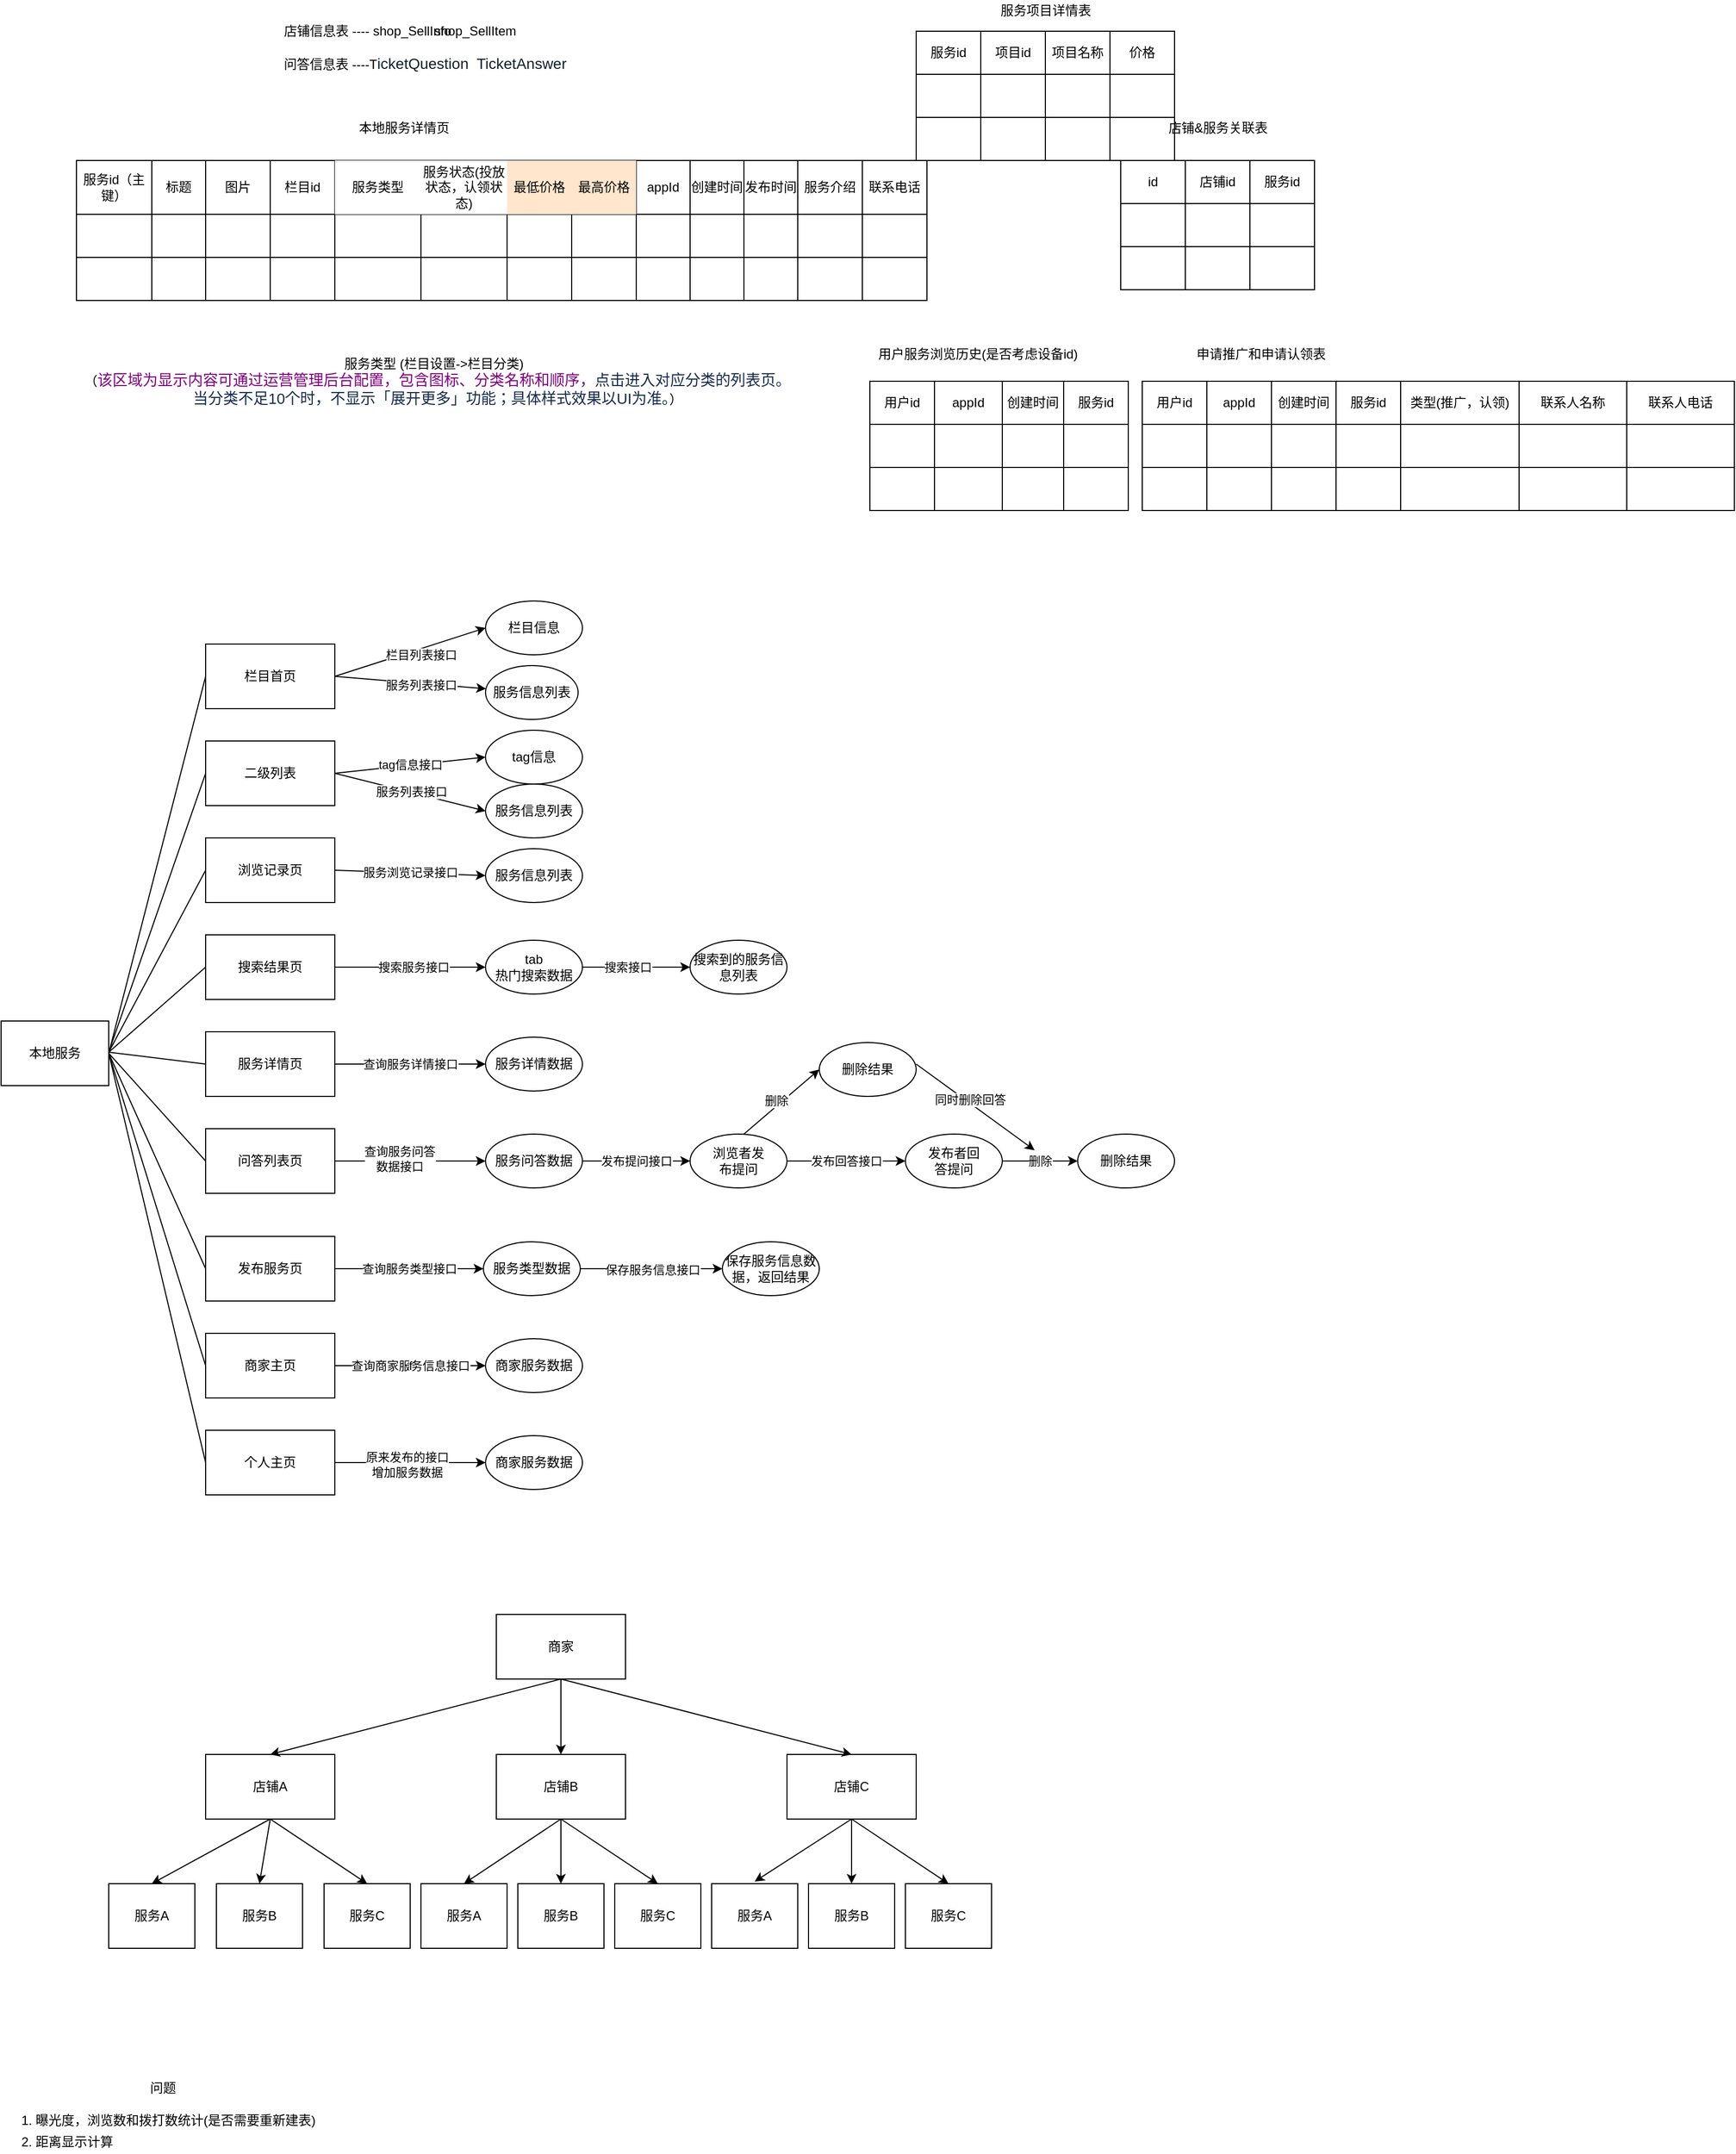<mxfile version="13.7.9" type="device" pages="4"><diagram id="gPAfoHbfwHViBolgL0QJ" name="Page-1"><mxGraphModel dx="1106" dy="757" grid="1" gridSize="10" guides="1" tooltips="1" connect="1" arrows="1" fold="1" page="1" pageScale="1" pageWidth="827" pageHeight="1169" math="0" shadow="0" extFonts="Permanent Marker^https://fonts.googleapis.com/css?family=Permanent+Marker"><root><mxCell id="0"/><mxCell id="1" parent="0"/><mxCell id="N99p51DMHnrOXbmJnaIQ-46" value="本地服务详情页" style="text;html=1;align=center;verticalAlign=middle;resizable=0;points=[];autosize=1;" parent="1" vertex="1"><mxGeometry x="344" y="120" width="100" height="20" as="geometry"/></mxCell><mxCell id="N99p51DMHnrOXbmJnaIQ-63" value="服务项目详情表" style="text;html=1;align=center;verticalAlign=middle;resizable=0;points=[];autosize=1;" parent="1" vertex="1"><mxGeometry x="940" y="11" width="100" height="20" as="geometry"/></mxCell><mxCell id="Bj1YUVG-xYDzjU5E_k88-116" value="" style="shape=table;html=1;whiteSpace=wrap;startSize=0;container=1;collapsible=0;childLayout=tableLayout;" parent="1" vertex="1"><mxGeometry x="827" y="365" width="240" height="120" as="geometry"/></mxCell><mxCell id="Bj1YUVG-xYDzjU5E_k88-117" value="" style="shape=partialRectangle;html=1;whiteSpace=wrap;collapsible=0;dropTarget=0;pointerEvents=0;fillColor=none;top=0;left=0;bottom=0;right=0;points=[[0,0.5],[1,0.5]];portConstraint=eastwest;" parent="Bj1YUVG-xYDzjU5E_k88-116" vertex="1"><mxGeometry width="240" height="40" as="geometry"/></mxCell><mxCell id="Bj1YUVG-xYDzjU5E_k88-118" value="用户id" style="shape=partialRectangle;html=1;whiteSpace=wrap;connectable=0;overflow=hidden;fillColor=none;top=0;left=0;bottom=0;right=0;" parent="Bj1YUVG-xYDzjU5E_k88-117" vertex="1"><mxGeometry width="60" height="40" as="geometry"/></mxCell><mxCell id="Bj1YUVG-xYDzjU5E_k88-119" value="appId" style="shape=partialRectangle;html=1;whiteSpace=wrap;connectable=0;overflow=hidden;fillColor=none;top=0;left=0;bottom=0;right=0;" parent="Bj1YUVG-xYDzjU5E_k88-117" vertex="1"><mxGeometry x="60" width="63" height="40" as="geometry"/></mxCell><mxCell id="Bj1YUVG-xYDzjU5E_k88-120" value="创建时间" style="shape=partialRectangle;html=1;whiteSpace=wrap;connectable=0;overflow=hidden;fillColor=none;top=0;left=0;bottom=0;right=0;" parent="Bj1YUVG-xYDzjU5E_k88-117" vertex="1"><mxGeometry x="123" width="57" height="40" as="geometry"/></mxCell><mxCell id="Bj1YUVG-xYDzjU5E_k88-131" value="服务id" style="shape=partialRectangle;html=1;whiteSpace=wrap;connectable=0;overflow=hidden;fillColor=none;top=0;left=0;bottom=0;right=0;" parent="Bj1YUVG-xYDzjU5E_k88-117" vertex="1"><mxGeometry x="180" width="60" height="40" as="geometry"/></mxCell><mxCell id="Bj1YUVG-xYDzjU5E_k88-121" value="" style="shape=partialRectangle;html=1;whiteSpace=wrap;collapsible=0;dropTarget=0;pointerEvents=0;fillColor=none;top=0;left=0;bottom=0;right=0;points=[[0,0.5],[1,0.5]];portConstraint=eastwest;" parent="Bj1YUVG-xYDzjU5E_k88-116" vertex="1"><mxGeometry y="40" width="240" height="40" as="geometry"/></mxCell><mxCell id="Bj1YUVG-xYDzjU5E_k88-122" value="" style="shape=partialRectangle;html=1;whiteSpace=wrap;connectable=0;overflow=hidden;fillColor=none;top=0;left=0;bottom=0;right=0;" parent="Bj1YUVG-xYDzjU5E_k88-121" vertex="1"><mxGeometry width="60" height="40" as="geometry"/></mxCell><mxCell id="Bj1YUVG-xYDzjU5E_k88-123" value="" style="shape=partialRectangle;html=1;whiteSpace=wrap;connectable=0;overflow=hidden;fillColor=none;top=0;left=0;bottom=0;right=0;" parent="Bj1YUVG-xYDzjU5E_k88-121" vertex="1"><mxGeometry x="60" width="63" height="40" as="geometry"/></mxCell><mxCell id="Bj1YUVG-xYDzjU5E_k88-124" value="" style="shape=partialRectangle;html=1;whiteSpace=wrap;connectable=0;overflow=hidden;fillColor=none;top=0;left=0;bottom=0;right=0;" parent="Bj1YUVG-xYDzjU5E_k88-121" vertex="1"><mxGeometry x="123" width="57" height="40" as="geometry"/></mxCell><mxCell id="Bj1YUVG-xYDzjU5E_k88-132" style="shape=partialRectangle;html=1;whiteSpace=wrap;connectable=0;overflow=hidden;fillColor=none;top=0;left=0;bottom=0;right=0;" parent="Bj1YUVG-xYDzjU5E_k88-121" vertex="1"><mxGeometry x="180" width="60" height="40" as="geometry"/></mxCell><mxCell id="Bj1YUVG-xYDzjU5E_k88-125" value="" style="shape=partialRectangle;html=1;whiteSpace=wrap;collapsible=0;dropTarget=0;pointerEvents=0;fillColor=none;top=0;left=0;bottom=0;right=0;points=[[0,0.5],[1,0.5]];portConstraint=eastwest;" parent="Bj1YUVG-xYDzjU5E_k88-116" vertex="1"><mxGeometry y="80" width="240" height="40" as="geometry"/></mxCell><mxCell id="Bj1YUVG-xYDzjU5E_k88-126" value="" style="shape=partialRectangle;html=1;whiteSpace=wrap;connectable=0;overflow=hidden;fillColor=none;top=0;left=0;bottom=0;right=0;" parent="Bj1YUVG-xYDzjU5E_k88-125" vertex="1"><mxGeometry width="60" height="40" as="geometry"/></mxCell><mxCell id="Bj1YUVG-xYDzjU5E_k88-127" value="" style="shape=partialRectangle;html=1;whiteSpace=wrap;connectable=0;overflow=hidden;fillColor=none;top=0;left=0;bottom=0;right=0;" parent="Bj1YUVG-xYDzjU5E_k88-125" vertex="1"><mxGeometry x="60" width="63" height="40" as="geometry"/></mxCell><mxCell id="Bj1YUVG-xYDzjU5E_k88-128" value="" style="shape=partialRectangle;html=1;whiteSpace=wrap;connectable=0;overflow=hidden;fillColor=none;top=0;left=0;bottom=0;right=0;" parent="Bj1YUVG-xYDzjU5E_k88-125" vertex="1"><mxGeometry x="123" width="57" height="40" as="geometry"/></mxCell><mxCell id="Bj1YUVG-xYDzjU5E_k88-133" style="shape=partialRectangle;html=1;whiteSpace=wrap;connectable=0;overflow=hidden;fillColor=none;top=0;left=0;bottom=0;right=0;" parent="Bj1YUVG-xYDzjU5E_k88-125" vertex="1"><mxGeometry x="180" width="60" height="40" as="geometry"/></mxCell><mxCell id="N99p51DMHnrOXbmJnaIQ-15" value="" style="shape=table;html=1;whiteSpace=wrap;startSize=0;container=1;collapsible=0;childLayout=tableLayout;" parent="1" vertex="1"><mxGeometry x="90" y="160" width="790" height="130" as="geometry"/></mxCell><mxCell id="N99p51DMHnrOXbmJnaIQ-16" value="" style="shape=partialRectangle;html=1;whiteSpace=wrap;collapsible=0;dropTarget=0;pointerEvents=0;fillColor=none;top=0;left=0;bottom=0;right=0;points=[[0,0.5],[1,0.5]];portConstraint=eastwest;" parent="N99p51DMHnrOXbmJnaIQ-15" vertex="1"><mxGeometry width="790" height="50" as="geometry"/></mxCell><mxCell id="N99p51DMHnrOXbmJnaIQ-134" value="服务id（主键）" style="shape=partialRectangle;html=1;whiteSpace=wrap;connectable=0;overflow=hidden;fillColor=none;top=0;left=0;bottom=0;right=0;" parent="N99p51DMHnrOXbmJnaIQ-16" vertex="1"><mxGeometry width="70" height="50" as="geometry"/></mxCell><mxCell id="N99p51DMHnrOXbmJnaIQ-17" value="标题" style="shape=partialRectangle;html=1;whiteSpace=wrap;connectable=0;overflow=hidden;fillColor=none;top=0;left=0;bottom=0;right=0;" parent="N99p51DMHnrOXbmJnaIQ-16" vertex="1"><mxGeometry x="70" width="50" height="50" as="geometry"/></mxCell><mxCell id="N99p51DMHnrOXbmJnaIQ-18" value="图片" style="shape=partialRectangle;html=1;whiteSpace=wrap;connectable=0;overflow=hidden;fillColor=none;top=0;left=0;bottom=0;right=0;" parent="N99p51DMHnrOXbmJnaIQ-16" vertex="1"><mxGeometry x="120" width="60" height="50" as="geometry"/></mxCell><mxCell id="Bj1YUVG-xYDzjU5E_k88-138" value="栏目id" style="shape=partialRectangle;html=1;whiteSpace=wrap;connectable=0;overflow=hidden;fillColor=none;top=0;left=0;bottom=0;right=0;" parent="N99p51DMHnrOXbmJnaIQ-16" vertex="1"><mxGeometry x="180" width="60" height="50" as="geometry"/></mxCell><mxCell id="Bj1YUVG-xYDzjU5E_k88-296" value="服务类型" style="shape=partialRectangle;html=1;whiteSpace=wrap;connectable=0;overflow=hidden;top=0;left=0;bottom=0;right=0;" parent="N99p51DMHnrOXbmJnaIQ-16" vertex="1"><mxGeometry x="240" width="80" height="50" as="geometry"/></mxCell><mxCell id="Bj1YUVG-xYDzjU5E_k88-230" value="服务状态(投放状态，认领状态)" style="shape=partialRectangle;html=1;whiteSpace=wrap;connectable=0;overflow=hidden;top=0;left=0;bottom=0;right=0;" parent="N99p51DMHnrOXbmJnaIQ-16" vertex="1"><mxGeometry x="320" width="80" height="50" as="geometry"/></mxCell><mxCell id="N99p51DMHnrOXbmJnaIQ-19" value="最低价格" style="shape=partialRectangle;html=1;whiteSpace=wrap;connectable=0;overflow=hidden;fillColor=#ffe6cc;top=0;left=0;bottom=0;right=0;strokeColor=#d79b00;" parent="N99p51DMHnrOXbmJnaIQ-16" vertex="1"><mxGeometry x="400" width="60" height="50" as="geometry"/></mxCell><mxCell id="N99p51DMHnrOXbmJnaIQ-20" value="最高价格" style="shape=partialRectangle;html=1;whiteSpace=wrap;connectable=0;overflow=hidden;fillColor=#ffe6cc;top=0;left=0;bottom=0;right=0;strokeColor=#d79b00;" parent="N99p51DMHnrOXbmJnaIQ-16" vertex="1"><mxGeometry x="460" width="60" height="50" as="geometry"/></mxCell><mxCell id="N99p51DMHnrOXbmJnaIQ-21" value="appId" style="shape=partialRectangle;html=1;whiteSpace=wrap;connectable=0;overflow=hidden;fillColor=none;top=0;left=0;bottom=0;right=0;" parent="N99p51DMHnrOXbmJnaIQ-16" vertex="1"><mxGeometry x="520" width="50" height="50" as="geometry"/></mxCell><mxCell id="N99p51DMHnrOXbmJnaIQ-154" value="创建时间" style="shape=partialRectangle;html=1;whiteSpace=wrap;connectable=0;overflow=hidden;fillColor=none;top=0;left=0;bottom=0;right=0;" parent="N99p51DMHnrOXbmJnaIQ-16" vertex="1"><mxGeometry x="570" width="50" height="50" as="geometry"/></mxCell><mxCell id="N99p51DMHnrOXbmJnaIQ-149" value="发布时间" style="shape=partialRectangle;html=1;whiteSpace=wrap;connectable=0;overflow=hidden;fillColor=none;top=0;left=0;bottom=0;right=0;" parent="N99p51DMHnrOXbmJnaIQ-16" vertex="1"><mxGeometry x="620" width="50" height="50" as="geometry"/></mxCell><mxCell id="N99p51DMHnrOXbmJnaIQ-144" value="服务介绍" style="shape=partialRectangle;html=1;whiteSpace=wrap;connectable=0;overflow=hidden;fillColor=none;top=0;left=0;bottom=0;right=0;" parent="N99p51DMHnrOXbmJnaIQ-16" vertex="1"><mxGeometry x="670" width="60" height="50" as="geometry"/></mxCell><mxCell id="N99p51DMHnrOXbmJnaIQ-217" value="联系电话" style="shape=partialRectangle;html=1;whiteSpace=wrap;connectable=0;overflow=hidden;fillColor=none;top=0;left=0;bottom=0;right=0;" parent="N99p51DMHnrOXbmJnaIQ-16" vertex="1"><mxGeometry x="730" width="60" height="50" as="geometry"/></mxCell><mxCell id="N99p51DMHnrOXbmJnaIQ-22" value="" style="shape=partialRectangle;html=1;whiteSpace=wrap;collapsible=0;dropTarget=0;pointerEvents=0;fillColor=none;top=0;left=0;bottom=0;right=0;points=[[0,0.5],[1,0.5]];portConstraint=eastwest;" parent="N99p51DMHnrOXbmJnaIQ-15" vertex="1"><mxGeometry y="50" width="790" height="40" as="geometry"/></mxCell><mxCell id="N99p51DMHnrOXbmJnaIQ-135" style="shape=partialRectangle;html=1;whiteSpace=wrap;connectable=0;overflow=hidden;fillColor=none;top=0;left=0;bottom=0;right=0;" parent="N99p51DMHnrOXbmJnaIQ-22" vertex="1"><mxGeometry width="70" height="40" as="geometry"/></mxCell><mxCell id="N99p51DMHnrOXbmJnaIQ-23" value="" style="shape=partialRectangle;html=1;whiteSpace=wrap;connectable=0;overflow=hidden;fillColor=none;top=0;left=0;bottom=0;right=0;" parent="N99p51DMHnrOXbmJnaIQ-22" vertex="1"><mxGeometry x="70" width="50" height="40" as="geometry"/></mxCell><mxCell id="N99p51DMHnrOXbmJnaIQ-24" value="" style="shape=partialRectangle;html=1;whiteSpace=wrap;connectable=0;overflow=hidden;fillColor=none;top=0;left=0;bottom=0;right=0;" parent="N99p51DMHnrOXbmJnaIQ-22" vertex="1"><mxGeometry x="120" width="60" height="40" as="geometry"/></mxCell><mxCell id="Bj1YUVG-xYDzjU5E_k88-139" style="shape=partialRectangle;html=1;whiteSpace=wrap;connectable=0;overflow=hidden;fillColor=none;top=0;left=0;bottom=0;right=0;" parent="N99p51DMHnrOXbmJnaIQ-22" vertex="1"><mxGeometry x="180" width="60" height="40" as="geometry"/></mxCell><mxCell id="Bj1YUVG-xYDzjU5E_k88-297" style="shape=partialRectangle;html=1;whiteSpace=wrap;connectable=0;overflow=hidden;fillColor=none;top=0;left=0;bottom=0;right=0;" parent="N99p51DMHnrOXbmJnaIQ-22" vertex="1"><mxGeometry x="240" width="80" height="40" as="geometry"/></mxCell><mxCell id="Bj1YUVG-xYDzjU5E_k88-231" style="shape=partialRectangle;html=1;whiteSpace=wrap;connectable=0;overflow=hidden;fillColor=none;top=0;left=0;bottom=0;right=0;" parent="N99p51DMHnrOXbmJnaIQ-22" vertex="1"><mxGeometry x="320" width="80" height="40" as="geometry"/></mxCell><mxCell id="N99p51DMHnrOXbmJnaIQ-25" value="" style="shape=partialRectangle;html=1;whiteSpace=wrap;connectable=0;overflow=hidden;fillColor=none;top=0;left=0;bottom=0;right=0;" parent="N99p51DMHnrOXbmJnaIQ-22" vertex="1"><mxGeometry x="400" width="60" height="40" as="geometry"/></mxCell><mxCell id="N99p51DMHnrOXbmJnaIQ-26" value="" style="shape=partialRectangle;html=1;whiteSpace=wrap;connectable=0;overflow=hidden;fillColor=none;top=0;left=0;bottom=0;right=0;" parent="N99p51DMHnrOXbmJnaIQ-22" vertex="1"><mxGeometry x="460" width="60" height="40" as="geometry"/></mxCell><mxCell id="N99p51DMHnrOXbmJnaIQ-27" value="" style="shape=partialRectangle;html=1;whiteSpace=wrap;connectable=0;overflow=hidden;fillColor=none;top=0;left=0;bottom=0;right=0;" parent="N99p51DMHnrOXbmJnaIQ-22" vertex="1"><mxGeometry x="520" width="50" height="40" as="geometry"/></mxCell><mxCell id="N99p51DMHnrOXbmJnaIQ-155" style="shape=partialRectangle;html=1;whiteSpace=wrap;connectable=0;overflow=hidden;fillColor=none;top=0;left=0;bottom=0;right=0;" parent="N99p51DMHnrOXbmJnaIQ-22" vertex="1"><mxGeometry x="570" width="50" height="40" as="geometry"/></mxCell><mxCell id="N99p51DMHnrOXbmJnaIQ-150" style="shape=partialRectangle;html=1;whiteSpace=wrap;connectable=0;overflow=hidden;fillColor=none;top=0;left=0;bottom=0;right=0;" parent="N99p51DMHnrOXbmJnaIQ-22" vertex="1"><mxGeometry x="620" width="50" height="40" as="geometry"/></mxCell><mxCell id="N99p51DMHnrOXbmJnaIQ-145" style="shape=partialRectangle;html=1;whiteSpace=wrap;connectable=0;overflow=hidden;fillColor=none;top=0;left=0;bottom=0;right=0;" parent="N99p51DMHnrOXbmJnaIQ-22" vertex="1"><mxGeometry x="670" width="60" height="40" as="geometry"/></mxCell><mxCell id="N99p51DMHnrOXbmJnaIQ-218" style="shape=partialRectangle;html=1;whiteSpace=wrap;connectable=0;overflow=hidden;fillColor=none;top=0;left=0;bottom=0;right=0;" parent="N99p51DMHnrOXbmJnaIQ-22" vertex="1"><mxGeometry x="730" width="60" height="40" as="geometry"/></mxCell><mxCell id="N99p51DMHnrOXbmJnaIQ-28" value="" style="shape=partialRectangle;html=1;whiteSpace=wrap;collapsible=0;dropTarget=0;pointerEvents=0;fillColor=none;top=0;left=0;bottom=0;right=0;points=[[0,0.5],[1,0.5]];portConstraint=eastwest;" parent="N99p51DMHnrOXbmJnaIQ-15" vertex="1"><mxGeometry y="90" width="790" height="40" as="geometry"/></mxCell><mxCell id="N99p51DMHnrOXbmJnaIQ-136" style="shape=partialRectangle;html=1;whiteSpace=wrap;connectable=0;overflow=hidden;fillColor=none;top=0;left=0;bottom=0;right=0;" parent="N99p51DMHnrOXbmJnaIQ-28" vertex="1"><mxGeometry width="70" height="40" as="geometry"/></mxCell><mxCell id="N99p51DMHnrOXbmJnaIQ-29" value="" style="shape=partialRectangle;html=1;whiteSpace=wrap;connectable=0;overflow=hidden;fillColor=none;top=0;left=0;bottom=0;right=0;" parent="N99p51DMHnrOXbmJnaIQ-28" vertex="1"><mxGeometry x="70" width="50" height="40" as="geometry"/></mxCell><mxCell id="N99p51DMHnrOXbmJnaIQ-30" value="" style="shape=partialRectangle;html=1;whiteSpace=wrap;connectable=0;overflow=hidden;fillColor=none;top=0;left=0;bottom=0;right=0;" parent="N99p51DMHnrOXbmJnaIQ-28" vertex="1"><mxGeometry x="120" width="60" height="40" as="geometry"/></mxCell><mxCell id="Bj1YUVG-xYDzjU5E_k88-140" style="shape=partialRectangle;html=1;whiteSpace=wrap;connectable=0;overflow=hidden;fillColor=none;top=0;left=0;bottom=0;right=0;" parent="N99p51DMHnrOXbmJnaIQ-28" vertex="1"><mxGeometry x="180" width="60" height="40" as="geometry"/></mxCell><mxCell id="Bj1YUVG-xYDzjU5E_k88-298" style="shape=partialRectangle;html=1;whiteSpace=wrap;connectable=0;overflow=hidden;fillColor=none;top=0;left=0;bottom=0;right=0;" parent="N99p51DMHnrOXbmJnaIQ-28" vertex="1"><mxGeometry x="240" width="80" height="40" as="geometry"/></mxCell><mxCell id="Bj1YUVG-xYDzjU5E_k88-232" style="shape=partialRectangle;html=1;whiteSpace=wrap;connectable=0;overflow=hidden;fillColor=none;top=0;left=0;bottom=0;right=0;" parent="N99p51DMHnrOXbmJnaIQ-28" vertex="1"><mxGeometry x="320" width="80" height="40" as="geometry"/></mxCell><mxCell id="N99p51DMHnrOXbmJnaIQ-31" value="" style="shape=partialRectangle;html=1;whiteSpace=wrap;connectable=0;overflow=hidden;fillColor=none;top=0;left=0;bottom=0;right=0;" parent="N99p51DMHnrOXbmJnaIQ-28" vertex="1"><mxGeometry x="400" width="60" height="40" as="geometry"/></mxCell><mxCell id="N99p51DMHnrOXbmJnaIQ-32" value="" style="shape=partialRectangle;html=1;whiteSpace=wrap;connectable=0;overflow=hidden;fillColor=none;top=0;left=0;bottom=0;right=0;" parent="N99p51DMHnrOXbmJnaIQ-28" vertex="1"><mxGeometry x="460" width="60" height="40" as="geometry"/></mxCell><mxCell id="N99p51DMHnrOXbmJnaIQ-33" value="" style="shape=partialRectangle;html=1;whiteSpace=wrap;connectable=0;overflow=hidden;fillColor=none;top=0;left=0;bottom=0;right=0;" parent="N99p51DMHnrOXbmJnaIQ-28" vertex="1"><mxGeometry x="520" width="50" height="40" as="geometry"/></mxCell><mxCell id="N99p51DMHnrOXbmJnaIQ-156" style="shape=partialRectangle;html=1;whiteSpace=wrap;connectable=0;overflow=hidden;fillColor=none;top=0;left=0;bottom=0;right=0;" parent="N99p51DMHnrOXbmJnaIQ-28" vertex="1"><mxGeometry x="570" width="50" height="40" as="geometry"/></mxCell><mxCell id="N99p51DMHnrOXbmJnaIQ-151" style="shape=partialRectangle;html=1;whiteSpace=wrap;connectable=0;overflow=hidden;fillColor=none;top=0;left=0;bottom=0;right=0;" parent="N99p51DMHnrOXbmJnaIQ-28" vertex="1"><mxGeometry x="620" width="50" height="40" as="geometry"/></mxCell><mxCell id="N99p51DMHnrOXbmJnaIQ-146" style="shape=partialRectangle;html=1;whiteSpace=wrap;connectable=0;overflow=hidden;fillColor=none;top=0;left=0;bottom=0;right=0;" parent="N99p51DMHnrOXbmJnaIQ-28" vertex="1"><mxGeometry x="670" width="60" height="40" as="geometry"/></mxCell><mxCell id="N99p51DMHnrOXbmJnaIQ-219" style="shape=partialRectangle;html=1;whiteSpace=wrap;connectable=0;overflow=hidden;fillColor=none;top=0;left=0;bottom=0;right=0;" parent="N99p51DMHnrOXbmJnaIQ-28" vertex="1"><mxGeometry x="730" width="60" height="40" as="geometry"/></mxCell><mxCell id="Bj1YUVG-xYDzjU5E_k88-309" value="" style="shape=table;html=1;whiteSpace=wrap;startSize=0;container=1;collapsible=0;childLayout=tableLayout;" parent="1" vertex="1"><mxGeometry x="1060" y="160" width="180" height="120" as="geometry"/></mxCell><mxCell id="Bj1YUVG-xYDzjU5E_k88-310" value="" style="shape=partialRectangle;html=1;whiteSpace=wrap;collapsible=0;dropTarget=0;pointerEvents=0;fillColor=none;top=0;left=0;bottom=0;right=0;points=[[0,0.5],[1,0.5]];portConstraint=eastwest;" parent="Bj1YUVG-xYDzjU5E_k88-309" vertex="1"><mxGeometry width="180" height="40" as="geometry"/></mxCell><mxCell id="Bj1YUVG-xYDzjU5E_k88-311" value="id" style="shape=partialRectangle;html=1;whiteSpace=wrap;connectable=0;overflow=hidden;fillColor=none;top=0;left=0;bottom=0;right=0;" parent="Bj1YUVG-xYDzjU5E_k88-310" vertex="1"><mxGeometry width="60" height="40" as="geometry"/></mxCell><mxCell id="Bj1YUVG-xYDzjU5E_k88-312" value="店铺id" style="shape=partialRectangle;html=1;whiteSpace=wrap;connectable=0;overflow=hidden;fillColor=none;top=0;left=0;bottom=0;right=0;" parent="Bj1YUVG-xYDzjU5E_k88-310" vertex="1"><mxGeometry x="60" width="60" height="40" as="geometry"/></mxCell><mxCell id="Bj1YUVG-xYDzjU5E_k88-313" value="服务id" style="shape=partialRectangle;html=1;whiteSpace=wrap;connectable=0;overflow=hidden;fillColor=none;top=0;left=0;bottom=0;right=0;" parent="Bj1YUVG-xYDzjU5E_k88-310" vertex="1"><mxGeometry x="120" width="60" height="40" as="geometry"/></mxCell><mxCell id="Bj1YUVG-xYDzjU5E_k88-314" value="" style="shape=partialRectangle;html=1;whiteSpace=wrap;collapsible=0;dropTarget=0;pointerEvents=0;fillColor=none;top=0;left=0;bottom=0;right=0;points=[[0,0.5],[1,0.5]];portConstraint=eastwest;" parent="Bj1YUVG-xYDzjU5E_k88-309" vertex="1"><mxGeometry y="40" width="180" height="40" as="geometry"/></mxCell><mxCell id="Bj1YUVG-xYDzjU5E_k88-315" value="" style="shape=partialRectangle;html=1;whiteSpace=wrap;connectable=0;overflow=hidden;fillColor=none;top=0;left=0;bottom=0;right=0;" parent="Bj1YUVG-xYDzjU5E_k88-314" vertex="1"><mxGeometry width="60" height="40" as="geometry"/></mxCell><mxCell id="Bj1YUVG-xYDzjU5E_k88-316" value="" style="shape=partialRectangle;html=1;whiteSpace=wrap;connectable=0;overflow=hidden;fillColor=none;top=0;left=0;bottom=0;right=0;" parent="Bj1YUVG-xYDzjU5E_k88-314" vertex="1"><mxGeometry x="60" width="60" height="40" as="geometry"/></mxCell><mxCell id="Bj1YUVG-xYDzjU5E_k88-317" value="" style="shape=partialRectangle;html=1;whiteSpace=wrap;connectable=0;overflow=hidden;fillColor=none;top=0;left=0;bottom=0;right=0;" parent="Bj1YUVG-xYDzjU5E_k88-314" vertex="1"><mxGeometry x="120" width="60" height="40" as="geometry"/></mxCell><mxCell id="Bj1YUVG-xYDzjU5E_k88-318" value="" style="shape=partialRectangle;html=1;whiteSpace=wrap;collapsible=0;dropTarget=0;pointerEvents=0;fillColor=none;top=0;left=0;bottom=0;right=0;points=[[0,0.5],[1,0.5]];portConstraint=eastwest;" parent="Bj1YUVG-xYDzjU5E_k88-309" vertex="1"><mxGeometry y="80" width="180" height="40" as="geometry"/></mxCell><mxCell id="Bj1YUVG-xYDzjU5E_k88-319" value="" style="shape=partialRectangle;html=1;whiteSpace=wrap;connectable=0;overflow=hidden;fillColor=none;top=0;left=0;bottom=0;right=0;" parent="Bj1YUVG-xYDzjU5E_k88-318" vertex="1"><mxGeometry width="60" height="40" as="geometry"/></mxCell><mxCell id="Bj1YUVG-xYDzjU5E_k88-320" value="" style="shape=partialRectangle;html=1;whiteSpace=wrap;connectable=0;overflow=hidden;fillColor=none;top=0;left=0;bottom=0;right=0;" parent="Bj1YUVG-xYDzjU5E_k88-318" vertex="1"><mxGeometry x="60" width="60" height="40" as="geometry"/></mxCell><mxCell id="Bj1YUVG-xYDzjU5E_k88-321" value="" style="shape=partialRectangle;html=1;whiteSpace=wrap;connectable=0;overflow=hidden;fillColor=none;top=0;left=0;bottom=0;right=0;" parent="Bj1YUVG-xYDzjU5E_k88-318" vertex="1"><mxGeometry x="120" width="60" height="40" as="geometry"/></mxCell><mxCell id="N99p51DMHnrOXbmJnaIQ-47" value="" style="shape=table;html=1;whiteSpace=wrap;startSize=0;container=1;collapsible=0;childLayout=tableLayout;" parent="1" vertex="1"><mxGeometry x="870" y="40" width="240" height="120" as="geometry"/></mxCell><mxCell id="N99p51DMHnrOXbmJnaIQ-48" value="" style="shape=partialRectangle;html=1;whiteSpace=wrap;collapsible=0;dropTarget=0;pointerEvents=0;fillColor=none;top=0;left=0;bottom=0;right=0;points=[[0,0.5],[1,0.5]];portConstraint=eastwest;" parent="N99p51DMHnrOXbmJnaIQ-47" vertex="1"><mxGeometry width="240" height="40" as="geometry"/></mxCell><mxCell id="N99p51DMHnrOXbmJnaIQ-49" value="服务id" style="shape=partialRectangle;html=1;whiteSpace=wrap;connectable=0;overflow=hidden;fillColor=none;top=0;left=0;bottom=0;right=0;" parent="N99p51DMHnrOXbmJnaIQ-48" vertex="1"><mxGeometry width="60" height="40" as="geometry"/></mxCell><mxCell id="N99p51DMHnrOXbmJnaIQ-50" value="项目id" style="shape=partialRectangle;html=1;whiteSpace=wrap;connectable=0;overflow=hidden;fillColor=none;top=0;left=0;bottom=0;right=0;" parent="N99p51DMHnrOXbmJnaIQ-48" vertex="1"><mxGeometry x="60" width="60" height="40" as="geometry"/></mxCell><mxCell id="N99p51DMHnrOXbmJnaIQ-51" value="项目名称" style="shape=partialRectangle;html=1;whiteSpace=wrap;connectable=0;overflow=hidden;fillColor=none;top=0;left=0;bottom=0;right=0;" parent="N99p51DMHnrOXbmJnaIQ-48" vertex="1"><mxGeometry x="120" width="60" height="40" as="geometry"/></mxCell><mxCell id="N99p51DMHnrOXbmJnaIQ-52" value="价格" style="shape=partialRectangle;html=1;whiteSpace=wrap;connectable=0;overflow=hidden;fillColor=none;top=0;left=0;bottom=0;right=0;" parent="N99p51DMHnrOXbmJnaIQ-48" vertex="1"><mxGeometry x="180" width="60" height="40" as="geometry"/></mxCell><mxCell id="N99p51DMHnrOXbmJnaIQ-53" value="" style="shape=partialRectangle;html=1;whiteSpace=wrap;collapsible=0;dropTarget=0;pointerEvents=0;fillColor=none;top=0;left=0;bottom=0;right=0;points=[[0,0.5],[1,0.5]];portConstraint=eastwest;" parent="N99p51DMHnrOXbmJnaIQ-47" vertex="1"><mxGeometry y="40" width="240" height="40" as="geometry"/></mxCell><mxCell id="N99p51DMHnrOXbmJnaIQ-54" value="" style="shape=partialRectangle;html=1;whiteSpace=wrap;connectable=0;overflow=hidden;fillColor=none;top=0;left=0;bottom=0;right=0;" parent="N99p51DMHnrOXbmJnaIQ-53" vertex="1"><mxGeometry width="60" height="40" as="geometry"/></mxCell><mxCell id="N99p51DMHnrOXbmJnaIQ-55" value="" style="shape=partialRectangle;html=1;whiteSpace=wrap;connectable=0;overflow=hidden;fillColor=none;top=0;left=0;bottom=0;right=0;" parent="N99p51DMHnrOXbmJnaIQ-53" vertex="1"><mxGeometry x="60" width="60" height="40" as="geometry"/></mxCell><mxCell id="N99p51DMHnrOXbmJnaIQ-56" value="" style="shape=partialRectangle;html=1;whiteSpace=wrap;connectable=0;overflow=hidden;fillColor=none;top=0;left=0;bottom=0;right=0;" parent="N99p51DMHnrOXbmJnaIQ-53" vertex="1"><mxGeometry x="120" width="60" height="40" as="geometry"/></mxCell><mxCell id="N99p51DMHnrOXbmJnaIQ-57" value="" style="shape=partialRectangle;html=1;whiteSpace=wrap;connectable=0;overflow=hidden;fillColor=none;top=0;left=0;bottom=0;right=0;" parent="N99p51DMHnrOXbmJnaIQ-53" vertex="1"><mxGeometry x="180" width="60" height="40" as="geometry"/></mxCell><mxCell id="N99p51DMHnrOXbmJnaIQ-58" value="" style="shape=partialRectangle;html=1;whiteSpace=wrap;collapsible=0;dropTarget=0;pointerEvents=0;fillColor=none;top=0;left=0;bottom=0;right=0;points=[[0,0.5],[1,0.5]];portConstraint=eastwest;" parent="N99p51DMHnrOXbmJnaIQ-47" vertex="1"><mxGeometry y="80" width="240" height="40" as="geometry"/></mxCell><mxCell id="N99p51DMHnrOXbmJnaIQ-59" value="" style="shape=partialRectangle;html=1;whiteSpace=wrap;connectable=0;overflow=hidden;fillColor=none;top=0;left=0;bottom=0;right=0;" parent="N99p51DMHnrOXbmJnaIQ-58" vertex="1"><mxGeometry width="60" height="40" as="geometry"/></mxCell><mxCell id="N99p51DMHnrOXbmJnaIQ-60" value="" style="shape=partialRectangle;html=1;whiteSpace=wrap;connectable=0;overflow=hidden;fillColor=none;top=0;left=0;bottom=0;right=0;" parent="N99p51DMHnrOXbmJnaIQ-58" vertex="1"><mxGeometry x="60" width="60" height="40" as="geometry"/></mxCell><mxCell id="N99p51DMHnrOXbmJnaIQ-61" value="" style="shape=partialRectangle;html=1;whiteSpace=wrap;connectable=0;overflow=hidden;fillColor=none;top=0;left=0;bottom=0;right=0;" parent="N99p51DMHnrOXbmJnaIQ-58" vertex="1"><mxGeometry x="120" width="60" height="40" as="geometry"/></mxCell><mxCell id="N99p51DMHnrOXbmJnaIQ-62" value="" style="shape=partialRectangle;html=1;whiteSpace=wrap;connectable=0;overflow=hidden;fillColor=none;top=0;left=0;bottom=0;right=0;" parent="N99p51DMHnrOXbmJnaIQ-58" vertex="1"><mxGeometry x="180" width="60" height="40" as="geometry"/></mxCell><mxCell id="Bj1YUVG-xYDzjU5E_k88-1" value="本地服务" style="rounded=0;whiteSpace=wrap;html=1;" parent="1" vertex="1"><mxGeometry x="20" y="959" width="100" height="60" as="geometry"/></mxCell><mxCell id="Bj1YUVG-xYDzjU5E_k88-5" value="栏目首页" style="rounded=0;whiteSpace=wrap;html=1;" parent="1" vertex="1"><mxGeometry x="210" y="609" width="120" height="60" as="geometry"/></mxCell><mxCell id="Bj1YUVG-xYDzjU5E_k88-6" value="二级列表" style="rounded=0;whiteSpace=wrap;html=1;" parent="1" vertex="1"><mxGeometry x="210" y="699" width="120" height="60" as="geometry"/></mxCell><mxCell id="Bj1YUVG-xYDzjU5E_k88-7" value="浏览记录页" style="rounded=0;whiteSpace=wrap;html=1;" parent="1" vertex="1"><mxGeometry x="210" y="789" width="120" height="60" as="geometry"/></mxCell><mxCell id="Bj1YUVG-xYDzjU5E_k88-8" value="服务详情页" style="rounded=0;whiteSpace=wrap;html=1;" parent="1" vertex="1"><mxGeometry x="210" y="969" width="120" height="60" as="geometry"/></mxCell><mxCell id="Bj1YUVG-xYDzjU5E_k88-9" value="&lt;span&gt;搜索结果页&lt;/span&gt;" style="rounded=0;whiteSpace=wrap;html=1;" parent="1" vertex="1"><mxGeometry x="210" y="879" width="120" height="60" as="geometry"/></mxCell><mxCell id="Bj1YUVG-xYDzjU5E_k88-270" value="" style="shape=table;html=1;whiteSpace=wrap;startSize=0;container=1;collapsible=0;childLayout=tableLayout;" parent="1" vertex="1"><mxGeometry x="1080" y="365" width="550" height="120" as="geometry"/></mxCell><mxCell id="Bj1YUVG-xYDzjU5E_k88-271" value="" style="shape=partialRectangle;html=1;whiteSpace=wrap;collapsible=0;dropTarget=0;pointerEvents=0;fillColor=none;top=0;left=0;bottom=0;right=0;points=[[0,0.5],[1,0.5]];portConstraint=eastwest;" parent="Bj1YUVG-xYDzjU5E_k88-270" vertex="1"><mxGeometry width="550" height="40" as="geometry"/></mxCell><mxCell id="Bj1YUVG-xYDzjU5E_k88-272" value="用户id" style="shape=partialRectangle;html=1;whiteSpace=wrap;connectable=0;overflow=hidden;fillColor=none;top=0;left=0;bottom=0;right=0;" parent="Bj1YUVG-xYDzjU5E_k88-271" vertex="1"><mxGeometry width="60" height="40" as="geometry"/></mxCell><mxCell id="Bj1YUVG-xYDzjU5E_k88-273" value="appId" style="shape=partialRectangle;html=1;whiteSpace=wrap;connectable=0;overflow=hidden;fillColor=none;top=0;left=0;bottom=0;right=0;" parent="Bj1YUVG-xYDzjU5E_k88-271" vertex="1"><mxGeometry x="60" width="60" height="40" as="geometry"/></mxCell><mxCell id="Bj1YUVG-xYDzjU5E_k88-274" value="创建时间" style="shape=partialRectangle;html=1;whiteSpace=wrap;connectable=0;overflow=hidden;fillColor=none;top=0;left=0;bottom=0;right=0;" parent="Bj1YUVG-xYDzjU5E_k88-271" vertex="1"><mxGeometry x="120" width="60" height="40" as="geometry"/></mxCell><mxCell id="Bj1YUVG-xYDzjU5E_k88-275" value="服务id" style="shape=partialRectangle;html=1;whiteSpace=wrap;connectable=0;overflow=hidden;fillColor=none;top=0;left=0;bottom=0;right=0;" parent="Bj1YUVG-xYDzjU5E_k88-271" vertex="1"><mxGeometry x="180" width="60" height="40" as="geometry"/></mxCell><mxCell id="Bj1YUVG-xYDzjU5E_k88-287" value="类型(推广，认领)" style="shape=partialRectangle;html=1;whiteSpace=wrap;connectable=0;overflow=hidden;fillColor=none;top=0;left=0;bottom=0;right=0;" parent="Bj1YUVG-xYDzjU5E_k88-271" vertex="1"><mxGeometry x="240" width="110" height="40" as="geometry"/></mxCell><mxCell id="Bj1YUVG-xYDzjU5E_k88-293" value="联系人名称" style="shape=partialRectangle;html=1;whiteSpace=wrap;connectable=0;overflow=hidden;fillColor=none;top=0;left=0;bottom=0;right=0;" parent="Bj1YUVG-xYDzjU5E_k88-271" vertex="1"><mxGeometry x="350" width="100" height="40" as="geometry"/></mxCell><mxCell id="Bj1YUVG-xYDzjU5E_k88-290" value="联系人电话" style="shape=partialRectangle;html=1;whiteSpace=wrap;connectable=0;overflow=hidden;fillColor=none;top=0;left=0;bottom=0;right=0;" parent="Bj1YUVG-xYDzjU5E_k88-271" vertex="1"><mxGeometry x="450" width="100" height="40" as="geometry"/></mxCell><mxCell id="Bj1YUVG-xYDzjU5E_k88-276" value="" style="shape=partialRectangle;html=1;whiteSpace=wrap;collapsible=0;dropTarget=0;pointerEvents=0;fillColor=none;top=0;left=0;bottom=0;right=0;points=[[0,0.5],[1,0.5]];portConstraint=eastwest;" parent="Bj1YUVG-xYDzjU5E_k88-270" vertex="1"><mxGeometry y="40" width="550" height="40" as="geometry"/></mxCell><mxCell id="Bj1YUVG-xYDzjU5E_k88-277" value="" style="shape=partialRectangle;html=1;whiteSpace=wrap;connectable=0;overflow=hidden;fillColor=none;top=0;left=0;bottom=0;right=0;" parent="Bj1YUVG-xYDzjU5E_k88-276" vertex="1"><mxGeometry width="60" height="40" as="geometry"/></mxCell><mxCell id="Bj1YUVG-xYDzjU5E_k88-278" value="" style="shape=partialRectangle;html=1;whiteSpace=wrap;connectable=0;overflow=hidden;fillColor=none;top=0;left=0;bottom=0;right=0;" parent="Bj1YUVG-xYDzjU5E_k88-276" vertex="1"><mxGeometry x="60" width="60" height="40" as="geometry"/></mxCell><mxCell id="Bj1YUVG-xYDzjU5E_k88-279" value="" style="shape=partialRectangle;html=1;whiteSpace=wrap;connectable=0;overflow=hidden;fillColor=none;top=0;left=0;bottom=0;right=0;" parent="Bj1YUVG-xYDzjU5E_k88-276" vertex="1"><mxGeometry x="120" width="60" height="40" as="geometry"/></mxCell><mxCell id="Bj1YUVG-xYDzjU5E_k88-280" style="shape=partialRectangle;html=1;whiteSpace=wrap;connectable=0;overflow=hidden;fillColor=none;top=0;left=0;bottom=0;right=0;" parent="Bj1YUVG-xYDzjU5E_k88-276" vertex="1"><mxGeometry x="180" width="60" height="40" as="geometry"/></mxCell><mxCell id="Bj1YUVG-xYDzjU5E_k88-288" style="shape=partialRectangle;html=1;whiteSpace=wrap;connectable=0;overflow=hidden;fillColor=none;top=0;left=0;bottom=0;right=0;" parent="Bj1YUVG-xYDzjU5E_k88-276" vertex="1"><mxGeometry x="240" width="110" height="40" as="geometry"/></mxCell><mxCell id="Bj1YUVG-xYDzjU5E_k88-294" style="shape=partialRectangle;html=1;whiteSpace=wrap;connectable=0;overflow=hidden;fillColor=none;top=0;left=0;bottom=0;right=0;" parent="Bj1YUVG-xYDzjU5E_k88-276" vertex="1"><mxGeometry x="350" width="100" height="40" as="geometry"/></mxCell><mxCell id="Bj1YUVG-xYDzjU5E_k88-291" style="shape=partialRectangle;html=1;whiteSpace=wrap;connectable=0;overflow=hidden;fillColor=none;top=0;left=0;bottom=0;right=0;" parent="Bj1YUVG-xYDzjU5E_k88-276" vertex="1"><mxGeometry x="450" width="100" height="40" as="geometry"/></mxCell><mxCell id="Bj1YUVG-xYDzjU5E_k88-281" value="" style="shape=partialRectangle;html=1;whiteSpace=wrap;collapsible=0;dropTarget=0;pointerEvents=0;fillColor=none;top=0;left=0;bottom=0;right=0;points=[[0,0.5],[1,0.5]];portConstraint=eastwest;" parent="Bj1YUVG-xYDzjU5E_k88-270" vertex="1"><mxGeometry y="80" width="550" height="40" as="geometry"/></mxCell><mxCell id="Bj1YUVG-xYDzjU5E_k88-282" value="" style="shape=partialRectangle;html=1;whiteSpace=wrap;connectable=0;overflow=hidden;fillColor=none;top=0;left=0;bottom=0;right=0;" parent="Bj1YUVG-xYDzjU5E_k88-281" vertex="1"><mxGeometry width="60" height="40" as="geometry"/></mxCell><mxCell id="Bj1YUVG-xYDzjU5E_k88-283" value="" style="shape=partialRectangle;html=1;whiteSpace=wrap;connectable=0;overflow=hidden;fillColor=none;top=0;left=0;bottom=0;right=0;" parent="Bj1YUVG-xYDzjU5E_k88-281" vertex="1"><mxGeometry x="60" width="60" height="40" as="geometry"/></mxCell><mxCell id="Bj1YUVG-xYDzjU5E_k88-284" value="" style="shape=partialRectangle;html=1;whiteSpace=wrap;connectable=0;overflow=hidden;fillColor=none;top=0;left=0;bottom=0;right=0;" parent="Bj1YUVG-xYDzjU5E_k88-281" vertex="1"><mxGeometry x="120" width="60" height="40" as="geometry"/></mxCell><mxCell id="Bj1YUVG-xYDzjU5E_k88-285" style="shape=partialRectangle;html=1;whiteSpace=wrap;connectable=0;overflow=hidden;fillColor=none;top=0;left=0;bottom=0;right=0;" parent="Bj1YUVG-xYDzjU5E_k88-281" vertex="1"><mxGeometry x="180" width="60" height="40" as="geometry"/></mxCell><mxCell id="Bj1YUVG-xYDzjU5E_k88-289" style="shape=partialRectangle;html=1;whiteSpace=wrap;connectable=0;overflow=hidden;fillColor=none;top=0;left=0;bottom=0;right=0;" parent="Bj1YUVG-xYDzjU5E_k88-281" vertex="1"><mxGeometry x="240" width="110" height="40" as="geometry"/></mxCell><mxCell id="Bj1YUVG-xYDzjU5E_k88-295" style="shape=partialRectangle;html=1;whiteSpace=wrap;connectable=0;overflow=hidden;fillColor=none;top=0;left=0;bottom=0;right=0;" parent="Bj1YUVG-xYDzjU5E_k88-281" vertex="1"><mxGeometry x="350" width="100" height="40" as="geometry"/></mxCell><mxCell id="Bj1YUVG-xYDzjU5E_k88-292" style="shape=partialRectangle;html=1;whiteSpace=wrap;connectable=0;overflow=hidden;fillColor=none;top=0;left=0;bottom=0;right=0;" parent="Bj1YUVG-xYDzjU5E_k88-281" vertex="1"><mxGeometry x="450" width="100" height="40" as="geometry"/></mxCell><mxCell id="Bj1YUVG-xYDzjU5E_k88-10" value="问答列表页" style="rounded=0;whiteSpace=wrap;html=1;" parent="1" vertex="1"><mxGeometry x="210" y="1059" width="120" height="60" as="geometry"/></mxCell><mxCell id="Bj1YUVG-xYDzjU5E_k88-11" value="发布服务页" style="rounded=0;whiteSpace=wrap;html=1;" parent="1" vertex="1"><mxGeometry x="210" y="1159" width="120" height="60" as="geometry"/></mxCell><mxCell id="Bj1YUVG-xYDzjU5E_k88-12" value="商家主页" style="rounded=0;whiteSpace=wrap;html=1;" parent="1" vertex="1"><mxGeometry x="210" y="1249" width="120" height="60" as="geometry"/></mxCell><mxCell id="Bj1YUVG-xYDzjU5E_k88-13" value="个人主页" style="rounded=0;whiteSpace=wrap;html=1;" parent="1" vertex="1"><mxGeometry x="210" y="1339" width="120" height="60" as="geometry"/></mxCell><mxCell id="Bj1YUVG-xYDzjU5E_k88-15" value="" style="endArrow=none;html=1;entryX=0;entryY=0.5;entryDx=0;entryDy=0;" parent="1" target="Bj1YUVG-xYDzjU5E_k88-5" edge="1"><mxGeometry width="50" height="50" relative="1" as="geometry"><mxPoint x="120" y="989" as="sourcePoint"/><mxPoint x="170" y="939" as="targetPoint"/></mxGeometry></mxCell><mxCell id="Bj1YUVG-xYDzjU5E_k88-16" value="" style="endArrow=none;html=1;entryX=0;entryY=0.5;entryDx=0;entryDy=0;" parent="1" target="Bj1YUVG-xYDzjU5E_k88-6" edge="1"><mxGeometry width="50" height="50" relative="1" as="geometry"><mxPoint x="120" y="988" as="sourcePoint"/><mxPoint x="170" y="938" as="targetPoint"/></mxGeometry></mxCell><mxCell id="Bj1YUVG-xYDzjU5E_k88-17" value="" style="endArrow=none;html=1;" parent="1" edge="1"><mxGeometry width="50" height="50" relative="1" as="geometry"><mxPoint x="120" y="989" as="sourcePoint"/><mxPoint x="210" y="1369" as="targetPoint"/></mxGeometry></mxCell><mxCell id="Bj1YUVG-xYDzjU5E_k88-18" value="" style="endArrow=none;html=1;" parent="1" edge="1"><mxGeometry width="50" height="50" relative="1" as="geometry"><mxPoint x="120" y="989" as="sourcePoint"/><mxPoint x="210" y="1279" as="targetPoint"/></mxGeometry></mxCell><mxCell id="Bj1YUVG-xYDzjU5E_k88-19" value="" style="endArrow=none;html=1;exitX=1;exitY=0.5;exitDx=0;exitDy=0;" parent="1" source="Bj1YUVG-xYDzjU5E_k88-1" edge="1"><mxGeometry width="50" height="50" relative="1" as="geometry"><mxPoint x="160" y="1239" as="sourcePoint"/><mxPoint x="210" y="1189" as="targetPoint"/></mxGeometry></mxCell><mxCell id="Bj1YUVG-xYDzjU5E_k88-20" value="" style="endArrow=none;html=1;" parent="1" edge="1"><mxGeometry width="50" height="50" relative="1" as="geometry"><mxPoint x="120" y="989" as="sourcePoint"/><mxPoint x="210" y="1089" as="targetPoint"/></mxGeometry></mxCell><mxCell id="Bj1YUVG-xYDzjU5E_k88-21" value="" style="endArrow=none;html=1;entryX=0;entryY=0.5;entryDx=0;entryDy=0;" parent="1" target="Bj1YUVG-xYDzjU5E_k88-8" edge="1"><mxGeometry width="50" height="50" relative="1" as="geometry"><mxPoint x="120" y="988" as="sourcePoint"/><mxPoint x="170" y="938" as="targetPoint"/></mxGeometry></mxCell><mxCell id="Bj1YUVG-xYDzjU5E_k88-22" value="" style="endArrow=none;html=1;entryX=0;entryY=0.5;entryDx=0;entryDy=0;" parent="1" target="Bj1YUVG-xYDzjU5E_k88-9" edge="1"><mxGeometry width="50" height="50" relative="1" as="geometry"><mxPoint x="120" y="988" as="sourcePoint"/><mxPoint x="170" y="938" as="targetPoint"/></mxGeometry></mxCell><mxCell id="Bj1YUVG-xYDzjU5E_k88-23" value="" style="endArrow=none;html=1;entryX=0;entryY=0.5;entryDx=0;entryDy=0;" parent="1" target="Bj1YUVG-xYDzjU5E_k88-7" edge="1"><mxGeometry width="50" height="50" relative="1" as="geometry"><mxPoint x="120" y="988" as="sourcePoint"/><mxPoint x="170" y="938" as="targetPoint"/></mxGeometry></mxCell><mxCell id="Bj1YUVG-xYDzjU5E_k88-25" value="查询商家服务信息接口" style="endArrow=classic;html=1;entryX=0;entryY=0.5;entryDx=0;entryDy=0;" parent="1" target="Bj1YUVG-xYDzjU5E_k88-62" edge="1"><mxGeometry width="50" height="50" relative="1" as="geometry"><mxPoint x="330" y="1279" as="sourcePoint"/><mxPoint x="470" y="1279" as="targetPoint"/></mxGeometry></mxCell><mxCell id="Bj1YUVG-xYDzjU5E_k88-65" value="f" style="edgeLabel;html=1;align=center;verticalAlign=middle;resizable=0;points=[];" parent="Bj1YUVG-xYDzjU5E_k88-25" vertex="1" connectable="0"><mxGeometry x="0.129" relative="1" as="geometry"><mxPoint x="-9" as="offset"/></mxGeometry></mxCell><mxCell id="Bj1YUVG-xYDzjU5E_k88-26" value="" style="endArrow=classic;html=1;entryX=0;entryY=0.5;entryDx=0;entryDy=0;exitX=1;exitY=0.5;exitDx=0;exitDy=0;" parent="1" source="Bj1YUVG-xYDzjU5E_k88-85" target="Bj1YUVG-xYDzjU5E_k88-60" edge="1"><mxGeometry width="50" height="50" relative="1" as="geometry"><mxPoint x="660" y="1193.5" as="sourcePoint"/><mxPoint x="800" y="1193.5" as="targetPoint"/></mxGeometry></mxCell><mxCell id="Bj1YUVG-xYDzjU5E_k88-61" value="保存服务信息接口" style="edgeLabel;html=1;align=center;verticalAlign=middle;resizable=0;points=[];" parent="Bj1YUVG-xYDzjU5E_k88-26" vertex="1" connectable="0"><mxGeometry x="-0.143" y="1" relative="1" as="geometry"><mxPoint x="10" y="1.5" as="offset"/></mxGeometry></mxCell><mxCell id="Bj1YUVG-xYDzjU5E_k88-27" value="" style="endArrow=classic;html=1;entryX=0;entryY=0.5;entryDx=0;entryDy=0;" parent="1" target="Bj1YUVG-xYDzjU5E_k88-59" edge="1"><mxGeometry width="50" height="50" relative="1" as="geometry"><mxPoint x="330" y="1089" as="sourcePoint"/><mxPoint x="470" y="1089" as="targetPoint"/></mxGeometry></mxCell><mxCell id="Bj1YUVG-xYDzjU5E_k88-69" value="查询服务问答&lt;br&gt;数据接口" style="edgeLabel;html=1;align=center;verticalAlign=middle;resizable=0;points=[];" parent="Bj1YUVG-xYDzjU5E_k88-27" vertex="1" connectable="0"><mxGeometry x="-0.143" y="2" relative="1" as="geometry"><mxPoint as="offset"/></mxGeometry></mxCell><mxCell id="Bj1YUVG-xYDzjU5E_k88-28" value="查询服务详情接口" style="endArrow=classic;html=1;entryX=0;entryY=0.5;entryDx=0;entryDy=0;" parent="1" target="Bj1YUVG-xYDzjU5E_k88-50" edge="1"><mxGeometry width="50" height="50" relative="1" as="geometry"><mxPoint x="330" y="999" as="sourcePoint"/><mxPoint x="480" y="999" as="targetPoint"/></mxGeometry></mxCell><mxCell id="Bj1YUVG-xYDzjU5E_k88-29" value="" style="endArrow=classic;html=1;entryX=0;entryY=0.5;entryDx=0;entryDy=0;" parent="1" target="Bj1YUVG-xYDzjU5E_k88-48" edge="1"><mxGeometry width="50" height="50" relative="1" as="geometry"><mxPoint x="330" y="909" as="sourcePoint"/><mxPoint x="380" y="859" as="targetPoint"/></mxGeometry></mxCell><mxCell id="Bj1YUVG-xYDzjU5E_k88-51" value="搜索服务接口" style="edgeLabel;html=1;align=center;verticalAlign=middle;resizable=0;points=[];" parent="Bj1YUVG-xYDzjU5E_k88-29" vertex="1" connectable="0"><mxGeometry x="0.043" relative="1" as="geometry"><mxPoint as="offset"/></mxGeometry></mxCell><mxCell id="Bj1YUVG-xYDzjU5E_k88-30" value="服务浏览记录接口" style="endArrow=classic;html=1;exitX=1;exitY=0.5;exitDx=0;exitDy=0;entryX=0;entryY=0.5;entryDx=0;entryDy=0;" parent="1" source="Bj1YUVG-xYDzjU5E_k88-7" target="Bj1YUVG-xYDzjU5E_k88-47" edge="1"><mxGeometry width="50" height="50" relative="1" as="geometry"><mxPoint x="390" y="859" as="sourcePoint"/><mxPoint x="440" y="809" as="targetPoint"/></mxGeometry></mxCell><mxCell id="Bj1YUVG-xYDzjU5E_k88-31" value="" style="endArrow=classic;html=1;entryX=0;entryY=0.5;entryDx=0;entryDy=0;" parent="1" target="Bj1YUVG-xYDzjU5E_k88-42" edge="1"><mxGeometry width="50" height="50" relative="1" as="geometry"><mxPoint x="330" y="729" as="sourcePoint"/><mxPoint x="380" y="679" as="targetPoint"/></mxGeometry></mxCell><mxCell id="Bj1YUVG-xYDzjU5E_k88-46" value="服务列表接口" style="edgeLabel;html=1;align=center;verticalAlign=middle;resizable=0;points=[];" parent="Bj1YUVG-xYDzjU5E_k88-31" vertex="1" connectable="0"><mxGeometry x="0.012" y="1" relative="1" as="geometry"><mxPoint as="offset"/></mxGeometry></mxCell><mxCell id="Bj1YUVG-xYDzjU5E_k88-32" value="tag信息接口" style="endArrow=classic;html=1;entryX=0;entryY=0.5;entryDx=0;entryDy=0;" parent="1" target="Bj1YUVG-xYDzjU5E_k88-41" edge="1"><mxGeometry width="50" height="50" relative="1" as="geometry"><mxPoint x="330" y="729" as="sourcePoint"/><mxPoint x="380" y="679" as="targetPoint"/></mxGeometry></mxCell><mxCell id="Bj1YUVG-xYDzjU5E_k88-33" value="" style="endArrow=classic;html=1;exitX=1;exitY=0.5;exitDx=0;exitDy=0;" parent="1" source="Bj1YUVG-xYDzjU5E_k88-5" target="Bj1YUVG-xYDzjU5E_k88-39" edge="1"><mxGeometry width="50" height="50" relative="1" as="geometry"><mxPoint x="390" y="859" as="sourcePoint"/><mxPoint x="440" y="809" as="targetPoint"/></mxGeometry></mxCell><mxCell id="Bj1YUVG-xYDzjU5E_k88-40" value="服务列表接口" style="edgeLabel;html=1;align=center;verticalAlign=middle;resizable=0;points=[];" parent="Bj1YUVG-xYDzjU5E_k88-33" vertex="1" connectable="0"><mxGeometry x="-0.245" y="-3" relative="1" as="geometry"><mxPoint x="27.42" as="offset"/></mxGeometry></mxCell><mxCell id="Bj1YUVG-xYDzjU5E_k88-34" value="" style="endArrow=classic;html=1;exitX=1;exitY=0.5;exitDx=0;exitDy=0;entryX=0;entryY=0.5;entryDx=0;entryDy=0;" parent="1" source="Bj1YUVG-xYDzjU5E_k88-5" target="Bj1YUVG-xYDzjU5E_k88-38" edge="1"><mxGeometry width="50" height="50" relative="1" as="geometry"><mxPoint x="330" y="649" as="sourcePoint"/><mxPoint x="460" y="599" as="targetPoint"/></mxGeometry></mxCell><mxCell id="Bj1YUVG-xYDzjU5E_k88-36" value="栏目列表接口" style="edgeLabel;html=1;align=center;verticalAlign=middle;resizable=0;points=[];" parent="Bj1YUVG-xYDzjU5E_k88-34" vertex="1" connectable="0"><mxGeometry x="-0.159" y="-1" relative="1" as="geometry"><mxPoint x="20.67" y="-1.98" as="offset"/></mxGeometry></mxCell><mxCell id="Bj1YUVG-xYDzjU5E_k88-38" value="栏目信息" style="ellipse;whiteSpace=wrap;html=1;" parent="1" vertex="1"><mxGeometry x="470" y="569" width="90" height="50" as="geometry"/></mxCell><mxCell id="Bj1YUVG-xYDzjU5E_k88-39" value="服务信息列表" style="ellipse;whiteSpace=wrap;html=1;" parent="1" vertex="1"><mxGeometry x="470" y="629" width="86" height="50" as="geometry"/></mxCell><mxCell id="Bj1YUVG-xYDzjU5E_k88-41" value="tag信息" style="ellipse;whiteSpace=wrap;html=1;" parent="1" vertex="1"><mxGeometry x="470" y="689" width="90" height="50" as="geometry"/></mxCell><mxCell id="Bj1YUVG-xYDzjU5E_k88-42" value="&lt;span&gt;服务信息列表&lt;/span&gt;" style="ellipse;whiteSpace=wrap;html=1;" parent="1" vertex="1"><mxGeometry x="470" y="739" width="90" height="50" as="geometry"/></mxCell><mxCell id="Bj1YUVG-xYDzjU5E_k88-47" value="&lt;span&gt;服务信息列表&lt;/span&gt;" style="ellipse;whiteSpace=wrap;html=1;" parent="1" vertex="1"><mxGeometry x="470" y="799" width="90" height="50" as="geometry"/></mxCell><mxCell id="Bj1YUVG-xYDzjU5E_k88-54" style="edgeStyle=orthogonalEdgeStyle;rounded=0;orthogonalLoop=1;jettySize=auto;html=1;entryX=0;entryY=0.5;entryDx=0;entryDy=0;" parent="1" source="Bj1YUVG-xYDzjU5E_k88-48" target="Bj1YUVG-xYDzjU5E_k88-53" edge="1"><mxGeometry relative="1" as="geometry"/></mxCell><mxCell id="Bj1YUVG-xYDzjU5E_k88-55" value="搜索接口" style="edgeLabel;html=1;align=center;verticalAlign=middle;resizable=0;points=[];" parent="Bj1YUVG-xYDzjU5E_k88-54" vertex="1" connectable="0"><mxGeometry x="-0.16" relative="1" as="geometry"><mxPoint as="offset"/></mxGeometry></mxCell><mxCell id="Bj1YUVG-xYDzjU5E_k88-48" value="tab&lt;br&gt;热门搜索数据" style="ellipse;whiteSpace=wrap;html=1;" parent="1" vertex="1"><mxGeometry x="470" y="884" width="90" height="50" as="geometry"/></mxCell><mxCell id="Bj1YUVG-xYDzjU5E_k88-49" value="" style="endArrow=classic;html=1;entryX=0;entryY=0.5;entryDx=0;entryDy=0;" parent="1" target="Bj1YUVG-xYDzjU5E_k88-68" edge="1"><mxGeometry width="50" height="50" relative="1" as="geometry"><mxPoint x="330" y="1369" as="sourcePoint"/><mxPoint x="480" y="1369" as="targetPoint"/></mxGeometry></mxCell><mxCell id="Bj1YUVG-xYDzjU5E_k88-66" value="原来发布的接口&lt;br&gt;增加服务数据" style="edgeLabel;html=1;align=center;verticalAlign=middle;resizable=0;points=[];" parent="Bj1YUVG-xYDzjU5E_k88-49" vertex="1" connectable="0"><mxGeometry x="-0.04" y="-2" relative="1" as="geometry"><mxPoint as="offset"/></mxGeometry></mxCell><mxCell id="Bj1YUVG-xYDzjU5E_k88-50" value="服务详情数据" style="ellipse;whiteSpace=wrap;html=1;" parent="1" vertex="1"><mxGeometry x="470" y="974" width="90" height="50" as="geometry"/></mxCell><mxCell id="Bj1YUVG-xYDzjU5E_k88-53" value="搜索到的服务信息列表" style="ellipse;whiteSpace=wrap;html=1;" parent="1" vertex="1"><mxGeometry x="660" y="884" width="90" height="50" as="geometry"/></mxCell><mxCell id="Bj1YUVG-xYDzjU5E_k88-59" value="服务问答数据" style="ellipse;whiteSpace=wrap;html=1;" parent="1" vertex="1"><mxGeometry x="470" y="1064" width="90" height="50" as="geometry"/></mxCell><mxCell id="Bj1YUVG-xYDzjU5E_k88-60" value="保存服务信息数据，返回结果" style="ellipse;whiteSpace=wrap;html=1;" parent="1" vertex="1"><mxGeometry x="690" y="1164" width="90" height="50" as="geometry"/></mxCell><mxCell id="Bj1YUVG-xYDzjU5E_k88-62" value="商家服务数据" style="ellipse;whiteSpace=wrap;html=1;" parent="1" vertex="1"><mxGeometry x="470" y="1254" width="90" height="50" as="geometry"/></mxCell><mxCell id="Bj1YUVG-xYDzjU5E_k88-68" value="商家服务数据" style="ellipse;whiteSpace=wrap;html=1;" parent="1" vertex="1"><mxGeometry x="470" y="1344" width="90" height="50" as="geometry"/></mxCell><mxCell id="Bj1YUVG-xYDzjU5E_k88-70" value="浏览者发&lt;br&gt;布提问" style="ellipse;whiteSpace=wrap;html=1;" parent="1" vertex="1"><mxGeometry x="660" y="1064" width="90" height="50" as="geometry"/></mxCell><mxCell id="Bj1YUVG-xYDzjU5E_k88-72" value="发布者回&lt;br&gt;答提问" style="ellipse;whiteSpace=wrap;html=1;" parent="1" vertex="1"><mxGeometry x="860" y="1064" width="90" height="50" as="geometry"/></mxCell><mxCell id="Bj1YUVG-xYDzjU5E_k88-73" value="删除" style="endArrow=classic;html=1;exitX=1;exitY=0.5;exitDx=0;exitDy=0;" parent="1" source="Bj1YUVG-xYDzjU5E_k88-72" edge="1"><mxGeometry width="50" height="50" relative="1" as="geometry"><mxPoint x="390" y="1159" as="sourcePoint"/><mxPoint x="1020" y="1089" as="targetPoint"/></mxGeometry></mxCell><mxCell id="Bj1YUVG-xYDzjU5E_k88-74" value="发布回答接口" style="endArrow=classic;html=1;exitX=1;exitY=0.5;exitDx=0;exitDy=0;entryX=0;entryY=0.5;entryDx=0;entryDy=0;" parent="1" source="Bj1YUVG-xYDzjU5E_k88-70" target="Bj1YUVG-xYDzjU5E_k88-72" edge="1"><mxGeometry width="50" height="50" relative="1" as="geometry"><mxPoint x="400" y="1169" as="sourcePoint"/><mxPoint x="450" y="1119" as="targetPoint"/></mxGeometry></mxCell><mxCell id="Bj1YUVG-xYDzjU5E_k88-75" value="" style="endArrow=classic;html=1;exitX=1;exitY=0.5;exitDx=0;exitDy=0;entryX=0;entryY=0.5;entryDx=0;entryDy=0;" parent="1" source="Bj1YUVG-xYDzjU5E_k88-59" target="Bj1YUVG-xYDzjU5E_k88-70" edge="1"><mxGeometry width="50" height="50" relative="1" as="geometry"><mxPoint x="410" y="1179" as="sourcePoint"/><mxPoint x="460" y="1129" as="targetPoint"/></mxGeometry></mxCell><mxCell id="Bj1YUVG-xYDzjU5E_k88-78" value="发布提问接口" style="edgeLabel;html=1;align=center;verticalAlign=middle;resizable=0;points=[];" parent="Bj1YUVG-xYDzjU5E_k88-75" vertex="1" connectable="0"><mxGeometry relative="1" as="geometry"><mxPoint as="offset"/></mxGeometry></mxCell><mxCell id="Bj1YUVG-xYDzjU5E_k88-79" value="删除结果" style="ellipse;whiteSpace=wrap;html=1;" parent="1" vertex="1"><mxGeometry x="1020" y="1064" width="90" height="50" as="geometry"/></mxCell><mxCell id="Bj1YUVG-xYDzjU5E_k88-80" value="删除结果" style="ellipse;whiteSpace=wrap;html=1;" parent="1" vertex="1"><mxGeometry x="780" y="979" width="90" height="50" as="geometry"/></mxCell><mxCell id="Bj1YUVG-xYDzjU5E_k88-81" value="" style="endArrow=classic;html=1;entryX=0;entryY=0.5;entryDx=0;entryDy=0;" parent="1" target="Bj1YUVG-xYDzjU5E_k88-80" edge="1"><mxGeometry width="50" height="50" relative="1" as="geometry"><mxPoint x="710" y="1064" as="sourcePoint"/><mxPoint x="760" y="1014" as="targetPoint"/></mxGeometry></mxCell><mxCell id="Bj1YUVG-xYDzjU5E_k88-82" value="删除" style="edgeLabel;html=1;align=center;verticalAlign=middle;resizable=0;points=[];" parent="Bj1YUVG-xYDzjU5E_k88-81" vertex="1" connectable="0"><mxGeometry x="-0.068" y="4" relative="1" as="geometry"><mxPoint as="offset"/></mxGeometry></mxCell><mxCell id="Bj1YUVG-xYDzjU5E_k88-83" value="" style="endArrow=classic;html=1;" parent="1" edge="1"><mxGeometry width="50" height="50" relative="1" as="geometry"><mxPoint x="870" y="999" as="sourcePoint"/><mxPoint x="980" y="1079" as="targetPoint"/></mxGeometry></mxCell><mxCell id="Bj1YUVG-xYDzjU5E_k88-84" value="同时删除回答" style="edgeLabel;html=1;align=center;verticalAlign=middle;resizable=0;points=[];" parent="Bj1YUVG-xYDzjU5E_k88-83" vertex="1" connectable="0"><mxGeometry x="-0.129" y="4" relative="1" as="geometry"><mxPoint y="1" as="offset"/></mxGeometry></mxCell><mxCell id="Bj1YUVG-xYDzjU5E_k88-85" value="服务类型数据" style="ellipse;whiteSpace=wrap;html=1;" parent="1" vertex="1"><mxGeometry x="468" y="1164" width="90" height="50" as="geometry"/></mxCell><mxCell id="Bj1YUVG-xYDzjU5E_k88-87" value="查询服务类型接口" style="endArrow=classic;html=1;exitX=1;exitY=0.5;exitDx=0;exitDy=0;entryX=0;entryY=0.5;entryDx=0;entryDy=0;" parent="1" source="Bj1YUVG-xYDzjU5E_k88-11" target="Bj1YUVG-xYDzjU5E_k88-85" edge="1"><mxGeometry width="50" height="50" relative="1" as="geometry"><mxPoint x="390" y="1229" as="sourcePoint"/><mxPoint x="440" y="1179" as="targetPoint"/></mxGeometry></mxCell><mxCell id="Bj1YUVG-xYDzjU5E_k88-110" value="服务类型 (栏目设置-&amp;gt;栏目分类)&amp;nbsp;&amp;nbsp;&lt;br&gt;（&lt;span style=&quot;font-family: , , &amp;#34;segoe ui&amp;#34; , &amp;#34;roboto&amp;#34; , &amp;#34;oxygen&amp;#34; , &amp;#34;ubuntu&amp;#34; , &amp;#34;fira sans&amp;#34; , &amp;#34;droid sans&amp;#34; , &amp;#34;helvetica neue&amp;#34; , sans-serif ; font-size: 14px ; text-align: left ; background-color: rgb(255 , 255 , 255) ; color: rgb(128 , 0 , 128)&quot;&gt;该区域为显示内容可通过运营管理后台配置，包含图标、分类名称和顺序，&lt;/span&gt;&lt;span style=&quot;color: rgb(23 , 43 , 77) ; font-family: , , &amp;#34;segoe ui&amp;#34; , &amp;#34;roboto&amp;#34; , &amp;#34;oxygen&amp;#34; , &amp;#34;ubuntu&amp;#34; , &amp;#34;fira sans&amp;#34; , &amp;#34;droid sans&amp;#34; , &amp;#34;helvetica neue&amp;#34; , sans-serif ; font-size: 14px ; text-align: left ; background-color: rgb(255 , 255 , 255)&quot;&gt;点击进入对应分类的列表页。&lt;/span&gt;&lt;br style=&quot;color: rgb(23 , 43 , 77) ; font-family: , , &amp;#34;segoe ui&amp;#34; , &amp;#34;roboto&amp;#34; , &amp;#34;oxygen&amp;#34; , &amp;#34;ubuntu&amp;#34; , &amp;#34;fira sans&amp;#34; , &amp;#34;droid sans&amp;#34; , &amp;#34;helvetica neue&amp;#34; , sans-serif ; font-size: 14px ; text-align: left ; background-color: rgb(255 , 255 , 255)&quot;&gt;&lt;span style=&quot;color: rgb(23 , 43 , 77) ; font-family: , , &amp;#34;segoe ui&amp;#34; , &amp;#34;roboto&amp;#34; , &amp;#34;oxygen&amp;#34; , &amp;#34;ubuntu&amp;#34; , &amp;#34;fira sans&amp;#34; , &amp;#34;droid sans&amp;#34; , &amp;#34;helvetica neue&amp;#34; , sans-serif ; font-size: 14px ; text-align: left ; background-color: rgb(255 , 255 , 255)&quot;&gt;当分类不足10个时，不显示「展开更多」功能；具体样式效果以UI为准。&lt;/span&gt;）" style="text;html=1;align=center;verticalAlign=middle;resizable=0;points=[];autosize=1;" parent="1" vertex="1"><mxGeometry x="90" y="340" width="670" height="50" as="geometry"/></mxCell><mxCell id="Bj1YUVG-xYDzjU5E_k88-111" value="店铺信息表 ---- shop_SellInfo" style="text;html=1;align=center;verticalAlign=middle;resizable=0;points=[];autosize=1;" parent="1" vertex="1"><mxGeometry x="275" y="30" width="170" height="20" as="geometry"/></mxCell><mxCell id="Bj1YUVG-xYDzjU5E_k88-112" value="shop_SellItem" style="text;html=1;align=center;verticalAlign=middle;resizable=0;points=[];autosize=1;" parent="1" vertex="1"><mxGeometry x="415" y="30" width="90" height="20" as="geometry"/></mxCell><mxCell id="Bj1YUVG-xYDzjU5E_k88-114" value="问答信息表 ----T&lt;span style=&quot;color: rgb(17 , 31 , 44) ; font-family: , , &amp;#34;pingfang sc&amp;#34; , &amp;#34;hiragino sans gb&amp;#34; , &amp;#34;segoe ui&amp;#34; , , &amp;#34;roboto&amp;#34; , &amp;#34;droid sans&amp;#34; , &amp;#34;helvetica neue&amp;#34; , sans-serif ; font-size: 14px ; text-align: left ; background-color: rgb(255 , 255 , 255)&quot;&gt;icketQuestion&lt;/span&gt;" style="text;html=1;align=center;verticalAlign=middle;resizable=0;points=[];autosize=1;" parent="1" vertex="1"><mxGeometry x="273" y="60" width="190" height="20" as="geometry"/></mxCell><mxCell id="Bj1YUVG-xYDzjU5E_k88-115" value="用户服务浏览历史(是否考虑设备id)" style="text;html=1;align=center;verticalAlign=middle;resizable=0;points=[];autosize=1;" parent="1" vertex="1"><mxGeometry x="827" y="330" width="200" height="20" as="geometry"/></mxCell><mxCell id="Bj1YUVG-xYDzjU5E_k88-135" value="&lt;span style=&quot;color: rgb(17 , 31 , 44) ; font-family: , , &amp;#34;pingfang sc&amp;#34; , &amp;#34;hiragino sans gb&amp;#34; , &amp;#34;segoe ui&amp;#34; , , &amp;#34;roboto&amp;#34; , &amp;#34;droid sans&amp;#34; , &amp;#34;helvetica neue&amp;#34; , sans-serif ; font-size: 14px ; text-align: left ; background-color: rgb(255 , 255 , 255)&quot;&gt;TicketAnswer&lt;/span&gt;" style="text;html=1;align=center;verticalAlign=middle;resizable=0;points=[];autosize=1;" parent="1" vertex="1"><mxGeometry x="453" y="60" width="100" height="20" as="geometry"/></mxCell><mxCell id="Bj1YUVG-xYDzjU5E_k88-204" value="商家" style="rounded=0;whiteSpace=wrap;html=1;" parent="1" vertex="1"><mxGeometry x="480" y="1510" width="120" height="60" as="geometry"/></mxCell><mxCell id="Bj1YUVG-xYDzjU5E_k88-205" value="店铺A" style="rounded=0;whiteSpace=wrap;html=1;" parent="1" vertex="1"><mxGeometry x="210" y="1640" width="120" height="60" as="geometry"/></mxCell><mxCell id="Bj1YUVG-xYDzjU5E_k88-206" value="店铺B" style="rounded=0;whiteSpace=wrap;html=1;" parent="1" vertex="1"><mxGeometry x="480" y="1640" width="120" height="60" as="geometry"/></mxCell><mxCell id="Bj1YUVG-xYDzjU5E_k88-207" value="店铺C" style="rounded=0;whiteSpace=wrap;html=1;" parent="1" vertex="1"><mxGeometry x="750" y="1640" width="120" height="60" as="geometry"/></mxCell><mxCell id="Bj1YUVG-xYDzjU5E_k88-208" value="服务A" style="rounded=0;whiteSpace=wrap;html=1;" parent="1" vertex="1"><mxGeometry x="120" y="1760" width="80" height="60" as="geometry"/></mxCell><mxCell id="Bj1YUVG-xYDzjU5E_k88-209" value="&lt;span&gt;服务B&lt;/span&gt;" style="rounded=0;whiteSpace=wrap;html=1;" parent="1" vertex="1"><mxGeometry x="220" y="1760" width="80" height="60" as="geometry"/></mxCell><mxCell id="Bj1YUVG-xYDzjU5E_k88-210" value="&lt;span&gt;服务C&lt;/span&gt;" style="rounded=0;whiteSpace=wrap;html=1;" parent="1" vertex="1"><mxGeometry x="320" y="1760" width="80" height="60" as="geometry"/></mxCell><mxCell id="Bj1YUVG-xYDzjU5E_k88-211" value="&lt;span&gt;服务A&lt;/span&gt;" style="rounded=0;whiteSpace=wrap;html=1;" parent="1" vertex="1"><mxGeometry x="410" y="1760" width="80" height="60" as="geometry"/></mxCell><mxCell id="Bj1YUVG-xYDzjU5E_k88-212" value="&lt;span&gt;服务B&lt;/span&gt;" style="rounded=0;whiteSpace=wrap;html=1;" parent="1" vertex="1"><mxGeometry x="500" y="1760" width="80" height="60" as="geometry"/></mxCell><mxCell id="Bj1YUVG-xYDzjU5E_k88-213" value="&lt;span&gt;服务A&lt;/span&gt;" style="rounded=0;whiteSpace=wrap;html=1;" parent="1" vertex="1"><mxGeometry x="680" y="1760" width="80" height="60" as="geometry"/></mxCell><mxCell id="Bj1YUVG-xYDzjU5E_k88-214" style="edgeStyle=orthogonalEdgeStyle;rounded=0;orthogonalLoop=1;jettySize=auto;html=1;exitX=1;exitY=0.5;exitDx=0;exitDy=0;" parent="1" source="Bj1YUVG-xYDzjU5E_k88-215" edge="1"><mxGeometry relative="1" as="geometry"><mxPoint x="830" y="1790" as="targetPoint"/></mxGeometry></mxCell><mxCell id="Bj1YUVG-xYDzjU5E_k88-215" value="&lt;span&gt;服务B&lt;/span&gt;" style="rounded=0;whiteSpace=wrap;html=1;" parent="1" vertex="1"><mxGeometry x="770" y="1760" width="80" height="60" as="geometry"/></mxCell><mxCell id="Bj1YUVG-xYDzjU5E_k88-216" value="&lt;span&gt;服务C&lt;/span&gt;" style="rounded=0;whiteSpace=wrap;html=1;" parent="1" vertex="1"><mxGeometry x="860" y="1760" width="80" height="60" as="geometry"/></mxCell><mxCell id="Bj1YUVG-xYDzjU5E_k88-217" value="&lt;span&gt;服务C&lt;/span&gt;" style="rounded=0;whiteSpace=wrap;html=1;" parent="1" vertex="1"><mxGeometry x="590" y="1760" width="80" height="60" as="geometry"/></mxCell><mxCell id="Bj1YUVG-xYDzjU5E_k88-218" value="" style="endArrow=classic;html=1;exitX=0.5;exitY=1;exitDx=0;exitDy=0;entryX=0.5;entryY=0;entryDx=0;entryDy=0;" parent="1" source="Bj1YUVG-xYDzjU5E_k88-204" target="Bj1YUVG-xYDzjU5E_k88-205" edge="1"><mxGeometry width="50" height="50" relative="1" as="geometry"><mxPoint x="610" y="1740" as="sourcePoint"/><mxPoint x="660" y="1690" as="targetPoint"/></mxGeometry></mxCell><mxCell id="Bj1YUVG-xYDzjU5E_k88-219" value="" style="endArrow=classic;html=1;exitX=0.5;exitY=1;exitDx=0;exitDy=0;entryX=0.5;entryY=0;entryDx=0;entryDy=0;" parent="1" source="Bj1YUVG-xYDzjU5E_k88-206" target="Bj1YUVG-xYDzjU5E_k88-217" edge="1"><mxGeometry width="50" height="50" relative="1" as="geometry"><mxPoint x="610" y="1740" as="sourcePoint"/><mxPoint x="660" y="1690" as="targetPoint"/></mxGeometry></mxCell><mxCell id="Bj1YUVG-xYDzjU5E_k88-220" value="" style="endArrow=classic;html=1;exitX=0.5;exitY=1;exitDx=0;exitDy=0;entryX=0.5;entryY=0;entryDx=0;entryDy=0;" parent="1" source="Bj1YUVG-xYDzjU5E_k88-206" target="Bj1YUVG-xYDzjU5E_k88-212" edge="1"><mxGeometry width="50" height="50" relative="1" as="geometry"><mxPoint x="610" y="1740" as="sourcePoint"/><mxPoint x="660" y="1690" as="targetPoint"/></mxGeometry></mxCell><mxCell id="Bj1YUVG-xYDzjU5E_k88-221" value="" style="endArrow=classic;html=1;exitX=0.5;exitY=1;exitDx=0;exitDy=0;entryX=0.5;entryY=0;entryDx=0;entryDy=0;" parent="1" source="Bj1YUVG-xYDzjU5E_k88-206" target="Bj1YUVG-xYDzjU5E_k88-211" edge="1"><mxGeometry width="50" height="50" relative="1" as="geometry"><mxPoint x="610" y="1740" as="sourcePoint"/><mxPoint x="660" y="1690" as="targetPoint"/></mxGeometry></mxCell><mxCell id="Bj1YUVG-xYDzjU5E_k88-222" value="" style="endArrow=classic;html=1;exitX=0.5;exitY=1;exitDx=0;exitDy=0;entryX=0.5;entryY=0;entryDx=0;entryDy=0;" parent="1" source="Bj1YUVG-xYDzjU5E_k88-205" target="Bj1YUVG-xYDzjU5E_k88-210" edge="1"><mxGeometry width="50" height="50" relative="1" as="geometry"><mxPoint x="610" y="1740" as="sourcePoint"/><mxPoint x="660" y="1690" as="targetPoint"/></mxGeometry></mxCell><mxCell id="Bj1YUVG-xYDzjU5E_k88-223" value="" style="endArrow=classic;html=1;exitX=0.5;exitY=1;exitDx=0;exitDy=0;entryX=0.5;entryY=0;entryDx=0;entryDy=0;" parent="1" source="Bj1YUVG-xYDzjU5E_k88-205" target="Bj1YUVG-xYDzjU5E_k88-209" edge="1"><mxGeometry width="50" height="50" relative="1" as="geometry"><mxPoint x="610" y="1740" as="sourcePoint"/><mxPoint x="660" y="1690" as="targetPoint"/></mxGeometry></mxCell><mxCell id="Bj1YUVG-xYDzjU5E_k88-224" value="" style="endArrow=classic;html=1;exitX=0.5;exitY=1;exitDx=0;exitDy=0;entryX=0.5;entryY=0;entryDx=0;entryDy=0;" parent="1" source="Bj1YUVG-xYDzjU5E_k88-205" target="Bj1YUVG-xYDzjU5E_k88-208" edge="1"><mxGeometry width="50" height="50" relative="1" as="geometry"><mxPoint x="610" y="1740" as="sourcePoint"/><mxPoint x="660" y="1690" as="targetPoint"/></mxGeometry></mxCell><mxCell id="Bj1YUVG-xYDzjU5E_k88-225" value="" style="endArrow=classic;html=1;exitX=0.5;exitY=1;exitDx=0;exitDy=0;entryX=0.5;entryY=0;entryDx=0;entryDy=0;" parent="1" source="Bj1YUVG-xYDzjU5E_k88-204" target="Bj1YUVG-xYDzjU5E_k88-207" edge="1"><mxGeometry width="50" height="50" relative="1" as="geometry"><mxPoint x="610" y="1740" as="sourcePoint"/><mxPoint x="660" y="1690" as="targetPoint"/></mxGeometry></mxCell><mxCell id="Bj1YUVG-xYDzjU5E_k88-226" value="" style="endArrow=classic;html=1;entryX=0.5;entryY=0;entryDx=0;entryDy=0;" parent="1" source="Bj1YUVG-xYDzjU5E_k88-204" target="Bj1YUVG-xYDzjU5E_k88-206" edge="1"><mxGeometry width="50" height="50" relative="1" as="geometry"><mxPoint x="540" y="1570" as="sourcePoint"/><mxPoint x="574" y="1520" as="targetPoint"/></mxGeometry></mxCell><mxCell id="Bj1YUVG-xYDzjU5E_k88-227" value="" style="endArrow=classic;html=1;exitX=0.5;exitY=1;exitDx=0;exitDy=0;entryX=0.5;entryY=0;entryDx=0;entryDy=0;" parent="1" source="Bj1YUVG-xYDzjU5E_k88-207" target="Bj1YUVG-xYDzjU5E_k88-216" edge="1"><mxGeometry width="50" height="50" relative="1" as="geometry"><mxPoint x="610" y="1740" as="sourcePoint"/><mxPoint x="660" y="1690" as="targetPoint"/></mxGeometry></mxCell><mxCell id="Bj1YUVG-xYDzjU5E_k88-228" value="" style="endArrow=classic;html=1;exitX=0.5;exitY=1;exitDx=0;exitDy=0;entryX=0.5;entryY=0;entryDx=0;entryDy=0;" parent="1" source="Bj1YUVG-xYDzjU5E_k88-207" target="Bj1YUVG-xYDzjU5E_k88-215" edge="1"><mxGeometry width="50" height="50" relative="1" as="geometry"><mxPoint x="610" y="1740" as="sourcePoint"/><mxPoint x="660" y="1690" as="targetPoint"/></mxGeometry></mxCell><mxCell id="Bj1YUVG-xYDzjU5E_k88-229" value="" style="endArrow=classic;html=1;exitX=0.5;exitY=1;exitDx=0;exitDy=0;" parent="1" source="Bj1YUVG-xYDzjU5E_k88-207" edge="1"><mxGeometry width="50" height="50" relative="1" as="geometry"><mxPoint x="610" y="1740" as="sourcePoint"/><mxPoint x="720" y="1758" as="targetPoint"/></mxGeometry></mxCell><mxCell id="Bj1YUVG-xYDzjU5E_k88-233" value="问题" style="text;html=1;align=center;verticalAlign=middle;resizable=0;points=[];autosize=1;" parent="1" vertex="1"><mxGeometry x="150" y="1940" width="40" height="20" as="geometry"/></mxCell><mxCell id="Bj1YUVG-xYDzjU5E_k88-234" value="1. 曝光度，浏览数和拨打数统计(是否需要重新建表)" style="text;html=1;align=center;verticalAlign=middle;resizable=0;points=[];autosize=1;" parent="1" vertex="1"><mxGeometry x="30" y="1970" width="290" height="20" as="geometry"/></mxCell><mxCell id="Bj1YUVG-xYDzjU5E_k88-235" value="2. 距离显示计算" style="text;html=1;align=center;verticalAlign=middle;resizable=0;points=[];autosize=1;" parent="1" vertex="1"><mxGeometry x="31" y="1990" width="100" height="20" as="geometry"/></mxCell><mxCell id="Bj1YUVG-xYDzjU5E_k88-286" value="申请推广和申请认领表" style="text;html=1;align=center;verticalAlign=middle;resizable=0;points=[];autosize=1;" parent="1" vertex="1"><mxGeometry x="1120" y="330" width="140" height="20" as="geometry"/></mxCell><mxCell id="Bj1YUVG-xYDzjU5E_k88-299" value="店铺&amp;amp;服务关联表" style="text;html=1;align=center;verticalAlign=middle;resizable=0;points=[];autosize=1;" parent="1" vertex="1"><mxGeometry x="1095" y="120" width="110" height="20" as="geometry"/></mxCell></root></mxGraphModel></diagram><diagram id="g0uWYrDXgN7NKspBujuL" name="表设计"><mxGraphModel dx="1301" dy="891" grid="1" gridSize="10" guides="1" tooltips="1" connect="1" arrows="1" fold="1" page="1" pageScale="1" pageWidth="827" pageHeight="1169" math="0" shadow="0"><root><mxCell id="vURpF7rww_MCiqN9DObj-0"/><mxCell id="vURpF7rww_MCiqN9DObj-1" parent="vURpF7rww_MCiqN9DObj-0"/><mxCell id="QS7JboJqUqph_MaLXvgl-0" value="本地服务详情页" style="text;html=1;align=center;verticalAlign=middle;resizable=0;points=[];autosize=1;" parent="vURpF7rww_MCiqN9DObj-1" vertex="1"><mxGeometry x="384" y="130" width="100" height="20" as="geometry"/></mxCell><mxCell id="QS7JboJqUqph_MaLXvgl-1" value="服务项目详情表" style="text;html=1;align=center;verticalAlign=middle;resizable=0;points=[];autosize=1;" parent="vURpF7rww_MCiqN9DObj-1" vertex="1"><mxGeometry x="280" y="480" width="100" height="20" as="geometry"/></mxCell><mxCell id="QS7JboJqUqph_MaLXvgl-2" value="" style="shape=table;html=1;whiteSpace=wrap;startSize=0;container=1;collapsible=0;childLayout=tableLayout;" parent="vURpF7rww_MCiqN9DObj-1" vertex="1"><mxGeometry x="867" y="375" width="240" height="120" as="geometry"/></mxCell><mxCell id="QS7JboJqUqph_MaLXvgl-3" value="" style="shape=partialRectangle;html=1;whiteSpace=wrap;collapsible=0;dropTarget=0;pointerEvents=0;fillColor=none;top=0;left=0;bottom=0;right=0;points=[[0,0.5],[1,0.5]];portConstraint=eastwest;" parent="QS7JboJqUqph_MaLXvgl-2" vertex="1"><mxGeometry width="240" height="40" as="geometry"/></mxCell><mxCell id="QS7JboJqUqph_MaLXvgl-4" value="用户id" style="shape=partialRectangle;html=1;whiteSpace=wrap;connectable=0;overflow=hidden;fillColor=none;top=0;left=0;bottom=0;right=0;" parent="QS7JboJqUqph_MaLXvgl-3" vertex="1"><mxGeometry width="60" height="40" as="geometry"/></mxCell><mxCell id="QS7JboJqUqph_MaLXvgl-5" value="appId" style="shape=partialRectangle;html=1;whiteSpace=wrap;connectable=0;overflow=hidden;fillColor=none;top=0;left=0;bottom=0;right=0;" parent="QS7JboJqUqph_MaLXvgl-3" vertex="1"><mxGeometry x="60" width="63" height="40" as="geometry"/></mxCell><mxCell id="QS7JboJqUqph_MaLXvgl-6" value="创建时间" style="shape=partialRectangle;html=1;whiteSpace=wrap;connectable=0;overflow=hidden;fillColor=none;top=0;left=0;bottom=0;right=0;" parent="QS7JboJqUqph_MaLXvgl-3" vertex="1"><mxGeometry x="123" width="57" height="40" as="geometry"/></mxCell><mxCell id="QS7JboJqUqph_MaLXvgl-7" value="服务id" style="shape=partialRectangle;html=1;whiteSpace=wrap;connectable=0;overflow=hidden;fillColor=none;top=0;left=0;bottom=0;right=0;" parent="QS7JboJqUqph_MaLXvgl-3" vertex="1"><mxGeometry x="180" width="60" height="40" as="geometry"/></mxCell><mxCell id="QS7JboJqUqph_MaLXvgl-8" value="" style="shape=partialRectangle;html=1;whiteSpace=wrap;collapsible=0;dropTarget=0;pointerEvents=0;fillColor=none;top=0;left=0;bottom=0;right=0;points=[[0,0.5],[1,0.5]];portConstraint=eastwest;" parent="QS7JboJqUqph_MaLXvgl-2" vertex="1"><mxGeometry y="40" width="240" height="40" as="geometry"/></mxCell><mxCell id="QS7JboJqUqph_MaLXvgl-9" value="" style="shape=partialRectangle;html=1;whiteSpace=wrap;connectable=0;overflow=hidden;fillColor=none;top=0;left=0;bottom=0;right=0;" parent="QS7JboJqUqph_MaLXvgl-8" vertex="1"><mxGeometry width="60" height="40" as="geometry"/></mxCell><mxCell id="QS7JboJqUqph_MaLXvgl-10" value="" style="shape=partialRectangle;html=1;whiteSpace=wrap;connectable=0;overflow=hidden;fillColor=none;top=0;left=0;bottom=0;right=0;" parent="QS7JboJqUqph_MaLXvgl-8" vertex="1"><mxGeometry x="60" width="63" height="40" as="geometry"/></mxCell><mxCell id="QS7JboJqUqph_MaLXvgl-11" value="" style="shape=partialRectangle;html=1;whiteSpace=wrap;connectable=0;overflow=hidden;fillColor=none;top=0;left=0;bottom=0;right=0;" parent="QS7JboJqUqph_MaLXvgl-8" vertex="1"><mxGeometry x="123" width="57" height="40" as="geometry"/></mxCell><mxCell id="QS7JboJqUqph_MaLXvgl-12" style="shape=partialRectangle;html=1;whiteSpace=wrap;connectable=0;overflow=hidden;fillColor=none;top=0;left=0;bottom=0;right=0;" parent="QS7JboJqUqph_MaLXvgl-8" vertex="1"><mxGeometry x="180" width="60" height="40" as="geometry"/></mxCell><mxCell id="QS7JboJqUqph_MaLXvgl-13" value="" style="shape=partialRectangle;html=1;whiteSpace=wrap;collapsible=0;dropTarget=0;pointerEvents=0;fillColor=none;top=0;left=0;bottom=0;right=0;points=[[0,0.5],[1,0.5]];portConstraint=eastwest;" parent="QS7JboJqUqph_MaLXvgl-2" vertex="1"><mxGeometry y="80" width="240" height="40" as="geometry"/></mxCell><mxCell id="QS7JboJqUqph_MaLXvgl-14" value="" style="shape=partialRectangle;html=1;whiteSpace=wrap;connectable=0;overflow=hidden;fillColor=none;top=0;left=0;bottom=0;right=0;" parent="QS7JboJqUqph_MaLXvgl-13" vertex="1"><mxGeometry width="60" height="40" as="geometry"/></mxCell><mxCell id="QS7JboJqUqph_MaLXvgl-15" value="" style="shape=partialRectangle;html=1;whiteSpace=wrap;connectable=0;overflow=hidden;fillColor=none;top=0;left=0;bottom=0;right=0;" parent="QS7JboJqUqph_MaLXvgl-13" vertex="1"><mxGeometry x="60" width="63" height="40" as="geometry"/></mxCell><mxCell id="QS7JboJqUqph_MaLXvgl-16" value="" style="shape=partialRectangle;html=1;whiteSpace=wrap;connectable=0;overflow=hidden;fillColor=none;top=0;left=0;bottom=0;right=0;" parent="QS7JboJqUqph_MaLXvgl-13" vertex="1"><mxGeometry x="123" width="57" height="40" as="geometry"/></mxCell><mxCell id="QS7JboJqUqph_MaLXvgl-17" style="shape=partialRectangle;html=1;whiteSpace=wrap;connectable=0;overflow=hidden;fillColor=none;top=0;left=0;bottom=0;right=0;" parent="QS7JboJqUqph_MaLXvgl-13" vertex="1"><mxGeometry x="180" width="60" height="40" as="geometry"/></mxCell><mxCell id="QS7JboJqUqph_MaLXvgl-18" value="" style="shape=table;html=1;whiteSpace=wrap;startSize=0;container=1;collapsible=0;childLayout=tableLayout;" parent="vURpF7rww_MCiqN9DObj-1" vertex="1"><mxGeometry x="130" y="170" width="790" height="130" as="geometry"/></mxCell><mxCell id="QS7JboJqUqph_MaLXvgl-19" value="" style="shape=partialRectangle;html=1;whiteSpace=wrap;collapsible=0;dropTarget=0;pointerEvents=0;fillColor=none;top=0;left=0;bottom=0;right=0;points=[[0,0.5],[1,0.5]];portConstraint=eastwest;" parent="QS7JboJqUqph_MaLXvgl-18" vertex="1"><mxGeometry width="790" height="50" as="geometry"/></mxCell><mxCell id="QS7JboJqUqph_MaLXvgl-20" value="服务id（主键）" style="shape=partialRectangle;html=1;whiteSpace=wrap;connectable=0;overflow=hidden;fillColor=none;top=0;left=0;bottom=0;right=0;" parent="QS7JboJqUqph_MaLXvgl-19" vertex="1"><mxGeometry width="70" height="50" as="geometry"/></mxCell><mxCell id="QS7JboJqUqph_MaLXvgl-21" value="标题" style="shape=partialRectangle;html=1;whiteSpace=wrap;connectable=0;overflow=hidden;fillColor=none;top=0;left=0;bottom=0;right=0;" parent="QS7JboJqUqph_MaLXvgl-19" vertex="1"><mxGeometry x="70" width="50" height="50" as="geometry"/></mxCell><mxCell id="QS7JboJqUqph_MaLXvgl-22" value="图片" style="shape=partialRectangle;html=1;whiteSpace=wrap;connectable=0;overflow=hidden;fillColor=none;top=0;left=0;bottom=0;right=0;" parent="QS7JboJqUqph_MaLXvgl-19" vertex="1"><mxGeometry x="120" width="60" height="50" as="geometry"/></mxCell><mxCell id="QS7JboJqUqph_MaLXvgl-23" value="栏目id" style="shape=partialRectangle;html=1;whiteSpace=wrap;connectable=0;overflow=hidden;fillColor=none;top=0;left=0;bottom=0;right=0;" parent="QS7JboJqUqph_MaLXvgl-19" vertex="1"><mxGeometry x="180" width="60" height="50" as="geometry"/></mxCell><mxCell id="QS7JboJqUqph_MaLXvgl-24" value="服务类型" style="shape=partialRectangle;html=1;whiteSpace=wrap;connectable=0;overflow=hidden;top=0;left=0;bottom=0;right=0;" parent="QS7JboJqUqph_MaLXvgl-19" vertex="1"><mxGeometry x="240" width="80" height="50" as="geometry"/></mxCell><mxCell id="QS7JboJqUqph_MaLXvgl-25" value="服务状态(投放状态，认领状态)" style="shape=partialRectangle;html=1;whiteSpace=wrap;connectable=0;overflow=hidden;top=0;left=0;bottom=0;right=0;" parent="QS7JboJqUqph_MaLXvgl-19" vertex="1"><mxGeometry x="320" width="80" height="50" as="geometry"/></mxCell><mxCell id="QS7JboJqUqph_MaLXvgl-26" value="最低价格" style="shape=partialRectangle;html=1;whiteSpace=wrap;connectable=0;overflow=hidden;fillColor=#ffe6cc;top=0;left=0;bottom=0;right=0;strokeColor=#d79b00;" parent="QS7JboJqUqph_MaLXvgl-19" vertex="1"><mxGeometry x="400" width="60" height="50" as="geometry"/></mxCell><mxCell id="QS7JboJqUqph_MaLXvgl-27" value="最高价格" style="shape=partialRectangle;html=1;whiteSpace=wrap;connectable=0;overflow=hidden;fillColor=#ffe6cc;top=0;left=0;bottom=0;right=0;strokeColor=#d79b00;" parent="QS7JboJqUqph_MaLXvgl-19" vertex="1"><mxGeometry x="460" width="60" height="50" as="geometry"/></mxCell><mxCell id="QS7JboJqUqph_MaLXvgl-28" value="appId" style="shape=partialRectangle;html=1;whiteSpace=wrap;connectable=0;overflow=hidden;fillColor=none;top=0;left=0;bottom=0;right=0;" parent="QS7JboJqUqph_MaLXvgl-19" vertex="1"><mxGeometry x="520" width="50" height="50" as="geometry"/></mxCell><mxCell id="QS7JboJqUqph_MaLXvgl-29" value="创建时间" style="shape=partialRectangle;html=1;whiteSpace=wrap;connectable=0;overflow=hidden;fillColor=none;top=0;left=0;bottom=0;right=0;" parent="QS7JboJqUqph_MaLXvgl-19" vertex="1"><mxGeometry x="570" width="50" height="50" as="geometry"/></mxCell><mxCell id="QS7JboJqUqph_MaLXvgl-30" value="发布时间" style="shape=partialRectangle;html=1;whiteSpace=wrap;connectable=0;overflow=hidden;fillColor=none;top=0;left=0;bottom=0;right=0;" parent="QS7JboJqUqph_MaLXvgl-19" vertex="1"><mxGeometry x="620" width="50" height="50" as="geometry"/></mxCell><mxCell id="QS7JboJqUqph_MaLXvgl-31" value="服务介绍" style="shape=partialRectangle;html=1;whiteSpace=wrap;connectable=0;overflow=hidden;fillColor=none;top=0;left=0;bottom=0;right=0;" parent="QS7JboJqUqph_MaLXvgl-19" vertex="1"><mxGeometry x="670" width="60" height="50" as="geometry"/></mxCell><mxCell id="QS7JboJqUqph_MaLXvgl-32" value="联系电话" style="shape=partialRectangle;html=1;whiteSpace=wrap;connectable=0;overflow=hidden;fillColor=none;top=0;left=0;bottom=0;right=0;" parent="QS7JboJqUqph_MaLXvgl-19" vertex="1"><mxGeometry x="730" width="60" height="50" as="geometry"/></mxCell><mxCell id="QS7JboJqUqph_MaLXvgl-33" value="" style="shape=partialRectangle;html=1;whiteSpace=wrap;collapsible=0;dropTarget=0;pointerEvents=0;fillColor=none;top=0;left=0;bottom=0;right=0;points=[[0,0.5],[1,0.5]];portConstraint=eastwest;" parent="QS7JboJqUqph_MaLXvgl-18" vertex="1"><mxGeometry y="50" width="790" height="40" as="geometry"/></mxCell><mxCell id="QS7JboJqUqph_MaLXvgl-34" style="shape=partialRectangle;html=1;whiteSpace=wrap;connectable=0;overflow=hidden;fillColor=none;top=0;left=0;bottom=0;right=0;" parent="QS7JboJqUqph_MaLXvgl-33" vertex="1"><mxGeometry width="70" height="40" as="geometry"/></mxCell><mxCell id="QS7JboJqUqph_MaLXvgl-35" value="" style="shape=partialRectangle;html=1;whiteSpace=wrap;connectable=0;overflow=hidden;fillColor=none;top=0;left=0;bottom=0;right=0;" parent="QS7JboJqUqph_MaLXvgl-33" vertex="1"><mxGeometry x="70" width="50" height="40" as="geometry"/></mxCell><mxCell id="QS7JboJqUqph_MaLXvgl-36" value="" style="shape=partialRectangle;html=1;whiteSpace=wrap;connectable=0;overflow=hidden;fillColor=none;top=0;left=0;bottom=0;right=0;" parent="QS7JboJqUqph_MaLXvgl-33" vertex="1"><mxGeometry x="120" width="60" height="40" as="geometry"/></mxCell><mxCell id="QS7JboJqUqph_MaLXvgl-37" style="shape=partialRectangle;html=1;whiteSpace=wrap;connectable=0;overflow=hidden;fillColor=none;top=0;left=0;bottom=0;right=0;" parent="QS7JboJqUqph_MaLXvgl-33" vertex="1"><mxGeometry x="180" width="60" height="40" as="geometry"/></mxCell><mxCell id="QS7JboJqUqph_MaLXvgl-38" style="shape=partialRectangle;html=1;whiteSpace=wrap;connectable=0;overflow=hidden;fillColor=none;top=0;left=0;bottom=0;right=0;" parent="QS7JboJqUqph_MaLXvgl-33" vertex="1"><mxGeometry x="240" width="80" height="40" as="geometry"/></mxCell><mxCell id="QS7JboJqUqph_MaLXvgl-39" style="shape=partialRectangle;html=1;whiteSpace=wrap;connectable=0;overflow=hidden;fillColor=none;top=0;left=0;bottom=0;right=0;" parent="QS7JboJqUqph_MaLXvgl-33" vertex="1"><mxGeometry x="320" width="80" height="40" as="geometry"/></mxCell><mxCell id="QS7JboJqUqph_MaLXvgl-40" value="" style="shape=partialRectangle;html=1;whiteSpace=wrap;connectable=0;overflow=hidden;fillColor=none;top=0;left=0;bottom=0;right=0;" parent="QS7JboJqUqph_MaLXvgl-33" vertex="1"><mxGeometry x="400" width="60" height="40" as="geometry"/></mxCell><mxCell id="QS7JboJqUqph_MaLXvgl-41" value="" style="shape=partialRectangle;html=1;whiteSpace=wrap;connectable=0;overflow=hidden;fillColor=none;top=0;left=0;bottom=0;right=0;" parent="QS7JboJqUqph_MaLXvgl-33" vertex="1"><mxGeometry x="460" width="60" height="40" as="geometry"/></mxCell><mxCell id="QS7JboJqUqph_MaLXvgl-42" value="" style="shape=partialRectangle;html=1;whiteSpace=wrap;connectable=0;overflow=hidden;fillColor=none;top=0;left=0;bottom=0;right=0;" parent="QS7JboJqUqph_MaLXvgl-33" vertex="1"><mxGeometry x="520" width="50" height="40" as="geometry"/></mxCell><mxCell id="QS7JboJqUqph_MaLXvgl-43" style="shape=partialRectangle;html=1;whiteSpace=wrap;connectable=0;overflow=hidden;fillColor=none;top=0;left=0;bottom=0;right=0;" parent="QS7JboJqUqph_MaLXvgl-33" vertex="1"><mxGeometry x="570" width="50" height="40" as="geometry"/></mxCell><mxCell id="QS7JboJqUqph_MaLXvgl-44" style="shape=partialRectangle;html=1;whiteSpace=wrap;connectable=0;overflow=hidden;fillColor=none;top=0;left=0;bottom=0;right=0;" parent="QS7JboJqUqph_MaLXvgl-33" vertex="1"><mxGeometry x="620" width="50" height="40" as="geometry"/></mxCell><mxCell id="QS7JboJqUqph_MaLXvgl-45" style="shape=partialRectangle;html=1;whiteSpace=wrap;connectable=0;overflow=hidden;fillColor=none;top=0;left=0;bottom=0;right=0;" parent="QS7JboJqUqph_MaLXvgl-33" vertex="1"><mxGeometry x="670" width="60" height="40" as="geometry"/></mxCell><mxCell id="QS7JboJqUqph_MaLXvgl-46" style="shape=partialRectangle;html=1;whiteSpace=wrap;connectable=0;overflow=hidden;fillColor=none;top=0;left=0;bottom=0;right=0;" parent="QS7JboJqUqph_MaLXvgl-33" vertex="1"><mxGeometry x="730" width="60" height="40" as="geometry"/></mxCell><mxCell id="QS7JboJqUqph_MaLXvgl-47" value="" style="shape=partialRectangle;html=1;whiteSpace=wrap;collapsible=0;dropTarget=0;pointerEvents=0;fillColor=none;top=0;left=0;bottom=0;right=0;points=[[0,0.5],[1,0.5]];portConstraint=eastwest;" parent="QS7JboJqUqph_MaLXvgl-18" vertex="1"><mxGeometry y="90" width="790" height="40" as="geometry"/></mxCell><mxCell id="QS7JboJqUqph_MaLXvgl-48" style="shape=partialRectangle;html=1;whiteSpace=wrap;connectable=0;overflow=hidden;fillColor=none;top=0;left=0;bottom=0;right=0;" parent="QS7JboJqUqph_MaLXvgl-47" vertex="1"><mxGeometry width="70" height="40" as="geometry"/></mxCell><mxCell id="QS7JboJqUqph_MaLXvgl-49" value="" style="shape=partialRectangle;html=1;whiteSpace=wrap;connectable=0;overflow=hidden;fillColor=none;top=0;left=0;bottom=0;right=0;" parent="QS7JboJqUqph_MaLXvgl-47" vertex="1"><mxGeometry x="70" width="50" height="40" as="geometry"/></mxCell><mxCell id="QS7JboJqUqph_MaLXvgl-50" value="" style="shape=partialRectangle;html=1;whiteSpace=wrap;connectable=0;overflow=hidden;fillColor=none;top=0;left=0;bottom=0;right=0;" parent="QS7JboJqUqph_MaLXvgl-47" vertex="1"><mxGeometry x="120" width="60" height="40" as="geometry"/></mxCell><mxCell id="QS7JboJqUqph_MaLXvgl-51" style="shape=partialRectangle;html=1;whiteSpace=wrap;connectable=0;overflow=hidden;fillColor=none;top=0;left=0;bottom=0;right=0;" parent="QS7JboJqUqph_MaLXvgl-47" vertex="1"><mxGeometry x="180" width="60" height="40" as="geometry"/></mxCell><mxCell id="QS7JboJqUqph_MaLXvgl-52" style="shape=partialRectangle;html=1;whiteSpace=wrap;connectable=0;overflow=hidden;fillColor=none;top=0;left=0;bottom=0;right=0;" parent="QS7JboJqUqph_MaLXvgl-47" vertex="1"><mxGeometry x="240" width="80" height="40" as="geometry"/></mxCell><mxCell id="QS7JboJqUqph_MaLXvgl-53" style="shape=partialRectangle;html=1;whiteSpace=wrap;connectable=0;overflow=hidden;fillColor=none;top=0;left=0;bottom=0;right=0;" parent="QS7JboJqUqph_MaLXvgl-47" vertex="1"><mxGeometry x="320" width="80" height="40" as="geometry"/></mxCell><mxCell id="QS7JboJqUqph_MaLXvgl-54" value="" style="shape=partialRectangle;html=1;whiteSpace=wrap;connectable=0;overflow=hidden;fillColor=none;top=0;left=0;bottom=0;right=0;" parent="QS7JboJqUqph_MaLXvgl-47" vertex="1"><mxGeometry x="400" width="60" height="40" as="geometry"/></mxCell><mxCell id="QS7JboJqUqph_MaLXvgl-55" value="" style="shape=partialRectangle;html=1;whiteSpace=wrap;connectable=0;overflow=hidden;fillColor=none;top=0;left=0;bottom=0;right=0;" parent="QS7JboJqUqph_MaLXvgl-47" vertex="1"><mxGeometry x="460" width="60" height="40" as="geometry"/></mxCell><mxCell id="QS7JboJqUqph_MaLXvgl-56" value="" style="shape=partialRectangle;html=1;whiteSpace=wrap;connectable=0;overflow=hidden;fillColor=none;top=0;left=0;bottom=0;right=0;" parent="QS7JboJqUqph_MaLXvgl-47" vertex="1"><mxGeometry x="520" width="50" height="40" as="geometry"/></mxCell><mxCell id="QS7JboJqUqph_MaLXvgl-57" style="shape=partialRectangle;html=1;whiteSpace=wrap;connectable=0;overflow=hidden;fillColor=none;top=0;left=0;bottom=0;right=0;" parent="QS7JboJqUqph_MaLXvgl-47" vertex="1"><mxGeometry x="570" width="50" height="40" as="geometry"/></mxCell><mxCell id="QS7JboJqUqph_MaLXvgl-58" style="shape=partialRectangle;html=1;whiteSpace=wrap;connectable=0;overflow=hidden;fillColor=none;top=0;left=0;bottom=0;right=0;" parent="QS7JboJqUqph_MaLXvgl-47" vertex="1"><mxGeometry x="620" width="50" height="40" as="geometry"/></mxCell><mxCell id="QS7JboJqUqph_MaLXvgl-59" style="shape=partialRectangle;html=1;whiteSpace=wrap;connectable=0;overflow=hidden;fillColor=none;top=0;left=0;bottom=0;right=0;" parent="QS7JboJqUqph_MaLXvgl-47" vertex="1"><mxGeometry x="670" width="60" height="40" as="geometry"/></mxCell><mxCell id="QS7JboJqUqph_MaLXvgl-60" style="shape=partialRectangle;html=1;whiteSpace=wrap;connectable=0;overflow=hidden;fillColor=none;top=0;left=0;bottom=0;right=0;" parent="QS7JboJqUqph_MaLXvgl-47" vertex="1"><mxGeometry x="730" width="60" height="40" as="geometry"/></mxCell><mxCell id="QS7JboJqUqph_MaLXvgl-61" value="" style="shape=table;html=1;whiteSpace=wrap;startSize=0;container=1;collapsible=0;childLayout=tableLayout;" parent="vURpF7rww_MCiqN9DObj-1" vertex="1"><mxGeometry x="1100" y="170" width="180" height="120" as="geometry"/></mxCell><mxCell id="QS7JboJqUqph_MaLXvgl-62" value="" style="shape=partialRectangle;html=1;whiteSpace=wrap;collapsible=0;dropTarget=0;pointerEvents=0;fillColor=none;top=0;left=0;bottom=0;right=0;points=[[0,0.5],[1,0.5]];portConstraint=eastwest;" parent="QS7JboJqUqph_MaLXvgl-61" vertex="1"><mxGeometry width="180" height="40" as="geometry"/></mxCell><mxCell id="QS7JboJqUqph_MaLXvgl-63" value="id" style="shape=partialRectangle;html=1;whiteSpace=wrap;connectable=0;overflow=hidden;fillColor=none;top=0;left=0;bottom=0;right=0;" parent="QS7JboJqUqph_MaLXvgl-62" vertex="1"><mxGeometry width="60" height="40" as="geometry"/></mxCell><mxCell id="QS7JboJqUqph_MaLXvgl-64" value="店铺id" style="shape=partialRectangle;html=1;whiteSpace=wrap;connectable=0;overflow=hidden;fillColor=none;top=0;left=0;bottom=0;right=0;" parent="QS7JboJqUqph_MaLXvgl-62" vertex="1"><mxGeometry x="60" width="60" height="40" as="geometry"/></mxCell><mxCell id="QS7JboJqUqph_MaLXvgl-65" value="服务id" style="shape=partialRectangle;html=1;whiteSpace=wrap;connectable=0;overflow=hidden;fillColor=none;top=0;left=0;bottom=0;right=0;" parent="QS7JboJqUqph_MaLXvgl-62" vertex="1"><mxGeometry x="120" width="60" height="40" as="geometry"/></mxCell><mxCell id="QS7JboJqUqph_MaLXvgl-66" value="" style="shape=partialRectangle;html=1;whiteSpace=wrap;collapsible=0;dropTarget=0;pointerEvents=0;fillColor=none;top=0;left=0;bottom=0;right=0;points=[[0,0.5],[1,0.5]];portConstraint=eastwest;" parent="QS7JboJqUqph_MaLXvgl-61" vertex="1"><mxGeometry y="40" width="180" height="40" as="geometry"/></mxCell><mxCell id="QS7JboJqUqph_MaLXvgl-67" value="" style="shape=partialRectangle;html=1;whiteSpace=wrap;connectable=0;overflow=hidden;fillColor=none;top=0;left=0;bottom=0;right=0;" parent="QS7JboJqUqph_MaLXvgl-66" vertex="1"><mxGeometry width="60" height="40" as="geometry"/></mxCell><mxCell id="QS7JboJqUqph_MaLXvgl-68" value="" style="shape=partialRectangle;html=1;whiteSpace=wrap;connectable=0;overflow=hidden;fillColor=none;top=0;left=0;bottom=0;right=0;" parent="QS7JboJqUqph_MaLXvgl-66" vertex="1"><mxGeometry x="60" width="60" height="40" as="geometry"/></mxCell><mxCell id="QS7JboJqUqph_MaLXvgl-69" value="" style="shape=partialRectangle;html=1;whiteSpace=wrap;connectable=0;overflow=hidden;fillColor=none;top=0;left=0;bottom=0;right=0;" parent="QS7JboJqUqph_MaLXvgl-66" vertex="1"><mxGeometry x="120" width="60" height="40" as="geometry"/></mxCell><mxCell id="QS7JboJqUqph_MaLXvgl-70" value="" style="shape=partialRectangle;html=1;whiteSpace=wrap;collapsible=0;dropTarget=0;pointerEvents=0;fillColor=none;top=0;left=0;bottom=0;right=0;points=[[0,0.5],[1,0.5]];portConstraint=eastwest;" parent="QS7JboJqUqph_MaLXvgl-61" vertex="1"><mxGeometry y="80" width="180" height="40" as="geometry"/></mxCell><mxCell id="QS7JboJqUqph_MaLXvgl-71" value="" style="shape=partialRectangle;html=1;whiteSpace=wrap;connectable=0;overflow=hidden;fillColor=none;top=0;left=0;bottom=0;right=0;" parent="QS7JboJqUqph_MaLXvgl-70" vertex="1"><mxGeometry width="60" height="40" as="geometry"/></mxCell><mxCell id="QS7JboJqUqph_MaLXvgl-72" value="" style="shape=partialRectangle;html=1;whiteSpace=wrap;connectable=0;overflow=hidden;fillColor=none;top=0;left=0;bottom=0;right=0;" parent="QS7JboJqUqph_MaLXvgl-70" vertex="1"><mxGeometry x="60" width="60" height="40" as="geometry"/></mxCell><mxCell id="QS7JboJqUqph_MaLXvgl-73" value="" style="shape=partialRectangle;html=1;whiteSpace=wrap;connectable=0;overflow=hidden;fillColor=none;top=0;left=0;bottom=0;right=0;" parent="QS7JboJqUqph_MaLXvgl-70" vertex="1"><mxGeometry x="120" width="60" height="40" as="geometry"/></mxCell><mxCell id="QS7JboJqUqph_MaLXvgl-80" value="" style="shape=table;html=1;whiteSpace=wrap;startSize=0;container=1;collapsible=0;childLayout=tableLayout;" parent="vURpF7rww_MCiqN9DObj-1" vertex="1"><mxGeometry x="1120" y="375" width="550" height="120" as="geometry"/></mxCell><mxCell id="QS7JboJqUqph_MaLXvgl-81" value="" style="shape=partialRectangle;html=1;whiteSpace=wrap;collapsible=0;dropTarget=0;pointerEvents=0;fillColor=none;top=0;left=0;bottom=0;right=0;points=[[0,0.5],[1,0.5]];portConstraint=eastwest;" parent="QS7JboJqUqph_MaLXvgl-80" vertex="1"><mxGeometry width="550" height="40" as="geometry"/></mxCell><mxCell id="QS7JboJqUqph_MaLXvgl-82" value="用户id" style="shape=partialRectangle;html=1;whiteSpace=wrap;connectable=0;overflow=hidden;fillColor=none;top=0;left=0;bottom=0;right=0;" parent="QS7JboJqUqph_MaLXvgl-81" vertex="1"><mxGeometry width="60" height="40" as="geometry"/></mxCell><mxCell id="QS7JboJqUqph_MaLXvgl-83" value="appId" style="shape=partialRectangle;html=1;whiteSpace=wrap;connectable=0;overflow=hidden;fillColor=none;top=0;left=0;bottom=0;right=0;" parent="QS7JboJqUqph_MaLXvgl-81" vertex="1"><mxGeometry x="60" width="60" height="40" as="geometry"/></mxCell><mxCell id="QS7JboJqUqph_MaLXvgl-84" value="创建时间" style="shape=partialRectangle;html=1;whiteSpace=wrap;connectable=0;overflow=hidden;fillColor=none;top=0;left=0;bottom=0;right=0;" parent="QS7JboJqUqph_MaLXvgl-81" vertex="1"><mxGeometry x="120" width="60" height="40" as="geometry"/></mxCell><mxCell id="QS7JboJqUqph_MaLXvgl-85" value="服务id" style="shape=partialRectangle;html=1;whiteSpace=wrap;connectable=0;overflow=hidden;fillColor=none;top=0;left=0;bottom=0;right=0;" parent="QS7JboJqUqph_MaLXvgl-81" vertex="1"><mxGeometry x="180" width="60" height="40" as="geometry"/></mxCell><mxCell id="QS7JboJqUqph_MaLXvgl-86" value="类型(推广，认领)" style="shape=partialRectangle;html=1;whiteSpace=wrap;connectable=0;overflow=hidden;fillColor=none;top=0;left=0;bottom=0;right=0;" parent="QS7JboJqUqph_MaLXvgl-81" vertex="1"><mxGeometry x="240" width="110" height="40" as="geometry"/></mxCell><mxCell id="QS7JboJqUqph_MaLXvgl-87" value="联系人名称" style="shape=partialRectangle;html=1;whiteSpace=wrap;connectable=0;overflow=hidden;fillColor=none;top=0;left=0;bottom=0;right=0;" parent="QS7JboJqUqph_MaLXvgl-81" vertex="1"><mxGeometry x="350" width="100" height="40" as="geometry"/></mxCell><mxCell id="QS7JboJqUqph_MaLXvgl-88" value="联系人电话" style="shape=partialRectangle;html=1;whiteSpace=wrap;connectable=0;overflow=hidden;fillColor=none;top=0;left=0;bottom=0;right=0;" parent="QS7JboJqUqph_MaLXvgl-81" vertex="1"><mxGeometry x="450" width="100" height="40" as="geometry"/></mxCell><mxCell id="QS7JboJqUqph_MaLXvgl-89" value="" style="shape=partialRectangle;html=1;whiteSpace=wrap;collapsible=0;dropTarget=0;pointerEvents=0;fillColor=none;top=0;left=0;bottom=0;right=0;points=[[0,0.5],[1,0.5]];portConstraint=eastwest;" parent="QS7JboJqUqph_MaLXvgl-80" vertex="1"><mxGeometry y="40" width="550" height="40" as="geometry"/></mxCell><mxCell id="QS7JboJqUqph_MaLXvgl-90" value="" style="shape=partialRectangle;html=1;whiteSpace=wrap;connectable=0;overflow=hidden;fillColor=none;top=0;left=0;bottom=0;right=0;" parent="QS7JboJqUqph_MaLXvgl-89" vertex="1"><mxGeometry width="60" height="40" as="geometry"/></mxCell><mxCell id="QS7JboJqUqph_MaLXvgl-91" value="" style="shape=partialRectangle;html=1;whiteSpace=wrap;connectable=0;overflow=hidden;fillColor=none;top=0;left=0;bottom=0;right=0;" parent="QS7JboJqUqph_MaLXvgl-89" vertex="1"><mxGeometry x="60" width="60" height="40" as="geometry"/></mxCell><mxCell id="QS7JboJqUqph_MaLXvgl-92" value="" style="shape=partialRectangle;html=1;whiteSpace=wrap;connectable=0;overflow=hidden;fillColor=none;top=0;left=0;bottom=0;right=0;" parent="QS7JboJqUqph_MaLXvgl-89" vertex="1"><mxGeometry x="120" width="60" height="40" as="geometry"/></mxCell><mxCell id="QS7JboJqUqph_MaLXvgl-93" style="shape=partialRectangle;html=1;whiteSpace=wrap;connectable=0;overflow=hidden;fillColor=none;top=0;left=0;bottom=0;right=0;" parent="QS7JboJqUqph_MaLXvgl-89" vertex="1"><mxGeometry x="180" width="60" height="40" as="geometry"/></mxCell><mxCell id="QS7JboJqUqph_MaLXvgl-94" style="shape=partialRectangle;html=1;whiteSpace=wrap;connectable=0;overflow=hidden;fillColor=none;top=0;left=0;bottom=0;right=0;" parent="QS7JboJqUqph_MaLXvgl-89" vertex="1"><mxGeometry x="240" width="110" height="40" as="geometry"/></mxCell><mxCell id="QS7JboJqUqph_MaLXvgl-95" style="shape=partialRectangle;html=1;whiteSpace=wrap;connectable=0;overflow=hidden;fillColor=none;top=0;left=0;bottom=0;right=0;" parent="QS7JboJqUqph_MaLXvgl-89" vertex="1"><mxGeometry x="350" width="100" height="40" as="geometry"/></mxCell><mxCell id="QS7JboJqUqph_MaLXvgl-96" style="shape=partialRectangle;html=1;whiteSpace=wrap;connectable=0;overflow=hidden;fillColor=none;top=0;left=0;bottom=0;right=0;" parent="QS7JboJqUqph_MaLXvgl-89" vertex="1"><mxGeometry x="450" width="100" height="40" as="geometry"/></mxCell><mxCell id="QS7JboJqUqph_MaLXvgl-97" value="" style="shape=partialRectangle;html=1;whiteSpace=wrap;collapsible=0;dropTarget=0;pointerEvents=0;fillColor=none;top=0;left=0;bottom=0;right=0;points=[[0,0.5],[1,0.5]];portConstraint=eastwest;" parent="QS7JboJqUqph_MaLXvgl-80" vertex="1"><mxGeometry y="80" width="550" height="40" as="geometry"/></mxCell><mxCell id="QS7JboJqUqph_MaLXvgl-98" value="" style="shape=partialRectangle;html=1;whiteSpace=wrap;connectable=0;overflow=hidden;fillColor=none;top=0;left=0;bottom=0;right=0;" parent="QS7JboJqUqph_MaLXvgl-97" vertex="1"><mxGeometry width="60" height="40" as="geometry"/></mxCell><mxCell id="QS7JboJqUqph_MaLXvgl-99" value="" style="shape=partialRectangle;html=1;whiteSpace=wrap;connectable=0;overflow=hidden;fillColor=none;top=0;left=0;bottom=0;right=0;" parent="QS7JboJqUqph_MaLXvgl-97" vertex="1"><mxGeometry x="60" width="60" height="40" as="geometry"/></mxCell><mxCell id="QS7JboJqUqph_MaLXvgl-100" value="" style="shape=partialRectangle;html=1;whiteSpace=wrap;connectable=0;overflow=hidden;fillColor=none;top=0;left=0;bottom=0;right=0;" parent="QS7JboJqUqph_MaLXvgl-97" vertex="1"><mxGeometry x="120" width="60" height="40" as="geometry"/></mxCell><mxCell id="QS7JboJqUqph_MaLXvgl-101" style="shape=partialRectangle;html=1;whiteSpace=wrap;connectable=0;overflow=hidden;fillColor=none;top=0;left=0;bottom=0;right=0;" parent="QS7JboJqUqph_MaLXvgl-97" vertex="1"><mxGeometry x="180" width="60" height="40" as="geometry"/></mxCell><mxCell id="QS7JboJqUqph_MaLXvgl-102" style="shape=partialRectangle;html=1;whiteSpace=wrap;connectable=0;overflow=hidden;fillColor=none;top=0;left=0;bottom=0;right=0;" parent="QS7JboJqUqph_MaLXvgl-97" vertex="1"><mxGeometry x="240" width="110" height="40" as="geometry"/></mxCell><mxCell id="QS7JboJqUqph_MaLXvgl-103" style="shape=partialRectangle;html=1;whiteSpace=wrap;connectable=0;overflow=hidden;fillColor=none;top=0;left=0;bottom=0;right=0;" parent="QS7JboJqUqph_MaLXvgl-97" vertex="1"><mxGeometry x="350" width="100" height="40" as="geometry"/></mxCell><mxCell id="QS7JboJqUqph_MaLXvgl-104" style="shape=partialRectangle;html=1;whiteSpace=wrap;connectable=0;overflow=hidden;fillColor=none;top=0;left=0;bottom=0;right=0;" parent="QS7JboJqUqph_MaLXvgl-97" vertex="1"><mxGeometry x="450" width="100" height="40" as="geometry"/></mxCell><mxCell id="QS7JboJqUqph_MaLXvgl-181" value="服务类型 (栏目设置-&amp;gt;栏目分类)&amp;nbsp;&amp;nbsp;&lt;br&gt;（&lt;span style=&quot;font-family: , , &amp;#34;segoe ui&amp;#34; , &amp;#34;roboto&amp;#34; , &amp;#34;oxygen&amp;#34; , &amp;#34;ubuntu&amp;#34; , &amp;#34;fira sans&amp;#34; , &amp;#34;droid sans&amp;#34; , &amp;#34;helvetica neue&amp;#34; , sans-serif ; font-size: 14px ; text-align: left ; background-color: rgb(255 , 255 , 255) ; color: rgb(128 , 0 , 128)&quot;&gt;该区域为显示内容可通过运营管理后台配置，包含图标、分类名称和顺序，&lt;/span&gt;&lt;span style=&quot;color: rgb(23 , 43 , 77) ; font-family: , , &amp;#34;segoe ui&amp;#34; , &amp;#34;roboto&amp;#34; , &amp;#34;oxygen&amp;#34; , &amp;#34;ubuntu&amp;#34; , &amp;#34;fira sans&amp;#34; , &amp;#34;droid sans&amp;#34; , &amp;#34;helvetica neue&amp;#34; , sans-serif ; font-size: 14px ; text-align: left ; background-color: rgb(255 , 255 , 255)&quot;&gt;点击进入对应分类的列表页。&lt;/span&gt;&lt;br style=&quot;color: rgb(23 , 43 , 77) ; font-family: , , &amp;#34;segoe ui&amp;#34; , &amp;#34;roboto&amp;#34; , &amp;#34;oxygen&amp;#34; , &amp;#34;ubuntu&amp;#34; , &amp;#34;fira sans&amp;#34; , &amp;#34;droid sans&amp;#34; , &amp;#34;helvetica neue&amp;#34; , sans-serif ; font-size: 14px ; text-align: left ; background-color: rgb(255 , 255 , 255)&quot;&gt;&lt;span style=&quot;color: rgb(23 , 43 , 77) ; font-family: , , &amp;#34;segoe ui&amp;#34; , &amp;#34;roboto&amp;#34; , &amp;#34;oxygen&amp;#34; , &amp;#34;ubuntu&amp;#34; , &amp;#34;fira sans&amp;#34; , &amp;#34;droid sans&amp;#34; , &amp;#34;helvetica neue&amp;#34; , sans-serif ; font-size: 14px ; text-align: left ; background-color: rgb(255 , 255 , 255)&quot;&gt;当分类不足10个时，不显示「展开更多」功能；具体样式效果以UI为准。&lt;/span&gt;）" style="text;html=1;align=center;verticalAlign=middle;resizable=0;points=[];autosize=1;" parent="vURpF7rww_MCiqN9DObj-1" vertex="1"><mxGeometry x="130" y="350" width="670" height="50" as="geometry"/></mxCell><mxCell id="QS7JboJqUqph_MaLXvgl-182" value="店铺信息表 ---- shop_SellInfo" style="text;html=1;align=center;verticalAlign=middle;resizable=0;points=[];autosize=1;" parent="vURpF7rww_MCiqN9DObj-1" vertex="1"><mxGeometry x="315" y="40" width="170" height="20" as="geometry"/></mxCell><mxCell id="QS7JboJqUqph_MaLXvgl-183" value="shop_SellItem" style="text;html=1;align=center;verticalAlign=middle;resizable=0;points=[];autosize=1;" parent="vURpF7rww_MCiqN9DObj-1" vertex="1"><mxGeometry x="455" y="40" width="90" height="20" as="geometry"/></mxCell><mxCell id="QS7JboJqUqph_MaLXvgl-184" value="问答信息表 ----T&lt;span style=&quot;color: rgb(17 , 31 , 44) ; font-family: , , &amp;#34;pingfang sc&amp;#34; , &amp;#34;hiragino sans gb&amp;#34; , &amp;#34;segoe ui&amp;#34; , , &amp;#34;roboto&amp;#34; , &amp;#34;droid sans&amp;#34; , &amp;#34;helvetica neue&amp;#34; , sans-serif ; font-size: 14px ; text-align: left ; background-color: rgb(255 , 255 , 255)&quot;&gt;icketQuestion&lt;/span&gt;" style="text;html=1;align=center;verticalAlign=middle;resizable=0;points=[];autosize=1;" parent="vURpF7rww_MCiqN9DObj-1" vertex="1"><mxGeometry x="313" y="70" width="190" height="20" as="geometry"/></mxCell><mxCell id="QS7JboJqUqph_MaLXvgl-185" value="用户服务浏览历史(是否考虑设备id)" style="text;html=1;align=center;verticalAlign=middle;resizable=0;points=[];autosize=1;" parent="vURpF7rww_MCiqN9DObj-1" vertex="1"><mxGeometry x="867" y="340" width="200" height="20" as="geometry"/></mxCell><mxCell id="QS7JboJqUqph_MaLXvgl-186" value="&lt;span style=&quot;color: rgb(17 , 31 , 44) ; font-family: , , &amp;#34;pingfang sc&amp;#34; , &amp;#34;hiragino sans gb&amp;#34; , &amp;#34;segoe ui&amp;#34; , , &amp;#34;roboto&amp;#34; , &amp;#34;droid sans&amp;#34; , &amp;#34;helvetica neue&amp;#34; , sans-serif ; font-size: 14px ; text-align: left ; background-color: rgb(255 , 255 , 255)&quot;&gt;TicketAnswer&lt;/span&gt;" style="text;html=1;align=center;verticalAlign=middle;resizable=0;points=[];autosize=1;" parent="vURpF7rww_MCiqN9DObj-1" vertex="1"><mxGeometry x="493" y="70" width="100" height="20" as="geometry"/></mxCell><mxCell id="QS7JboJqUqph_MaLXvgl-216" value="申请推广和申请认领表" style="text;html=1;align=center;verticalAlign=middle;resizable=0;points=[];autosize=1;" parent="vURpF7rww_MCiqN9DObj-1" vertex="1"><mxGeometry x="1160" y="340" width="140" height="20" as="geometry"/></mxCell><mxCell id="QS7JboJqUqph_MaLXvgl-217" value="店铺&amp;amp;服务关联表" style="text;html=1;align=center;verticalAlign=middle;resizable=0;points=[];autosize=1;" parent="vURpF7rww_MCiqN9DObj-1" vertex="1"><mxGeometry x="1135" y="130" width="110" height="20" as="geometry"/></mxCell><mxCell id="QS7JboJqUqph_MaLXvgl-105" value="" style="shape=table;html=1;whiteSpace=wrap;startSize=0;container=1;collapsible=0;childLayout=tableLayout;" parent="vURpF7rww_MCiqN9DObj-1" vertex="1"><mxGeometry x="210" y="509" width="240" height="120" as="geometry"/></mxCell><mxCell id="QS7JboJqUqph_MaLXvgl-106" value="" style="shape=partialRectangle;html=1;whiteSpace=wrap;collapsible=0;dropTarget=0;pointerEvents=0;fillColor=none;top=0;left=0;bottom=0;right=0;points=[[0,0.5],[1,0.5]];portConstraint=eastwest;" parent="QS7JboJqUqph_MaLXvgl-105" vertex="1"><mxGeometry width="240" height="40" as="geometry"/></mxCell><mxCell id="QS7JboJqUqph_MaLXvgl-107" value="服务id" style="shape=partialRectangle;html=1;whiteSpace=wrap;connectable=0;overflow=hidden;fillColor=none;top=0;left=0;bottom=0;right=0;" parent="QS7JboJqUqph_MaLXvgl-106" vertex="1"><mxGeometry width="60" height="40" as="geometry"/></mxCell><mxCell id="QS7JboJqUqph_MaLXvgl-108" value="项目id" style="shape=partialRectangle;html=1;whiteSpace=wrap;connectable=0;overflow=hidden;fillColor=none;top=0;left=0;bottom=0;right=0;" parent="QS7JboJqUqph_MaLXvgl-106" vertex="1"><mxGeometry x="60" width="60" height="40" as="geometry"/></mxCell><mxCell id="QS7JboJqUqph_MaLXvgl-109" value="项目名称" style="shape=partialRectangle;html=1;whiteSpace=wrap;connectable=0;overflow=hidden;fillColor=none;top=0;left=0;bottom=0;right=0;" parent="QS7JboJqUqph_MaLXvgl-106" vertex="1"><mxGeometry x="120" width="60" height="40" as="geometry"/></mxCell><mxCell id="QS7JboJqUqph_MaLXvgl-110" value="价格" style="shape=partialRectangle;html=1;whiteSpace=wrap;connectable=0;overflow=hidden;fillColor=none;top=0;left=0;bottom=0;right=0;" parent="QS7JboJqUqph_MaLXvgl-106" vertex="1"><mxGeometry x="180" width="60" height="40" as="geometry"/></mxCell><mxCell id="QS7JboJqUqph_MaLXvgl-111" value="" style="shape=partialRectangle;html=1;whiteSpace=wrap;collapsible=0;dropTarget=0;pointerEvents=0;fillColor=none;top=0;left=0;bottom=0;right=0;points=[[0,0.5],[1,0.5]];portConstraint=eastwest;" parent="QS7JboJqUqph_MaLXvgl-105" vertex="1"><mxGeometry y="40" width="240" height="40" as="geometry"/></mxCell><mxCell id="QS7JboJqUqph_MaLXvgl-112" value="" style="shape=partialRectangle;html=1;whiteSpace=wrap;connectable=0;overflow=hidden;fillColor=none;top=0;left=0;bottom=0;right=0;" parent="QS7JboJqUqph_MaLXvgl-111" vertex="1"><mxGeometry width="60" height="40" as="geometry"/></mxCell><mxCell id="QS7JboJqUqph_MaLXvgl-113" value="" style="shape=partialRectangle;html=1;whiteSpace=wrap;connectable=0;overflow=hidden;fillColor=none;top=0;left=0;bottom=0;right=0;" parent="QS7JboJqUqph_MaLXvgl-111" vertex="1"><mxGeometry x="60" width="60" height="40" as="geometry"/></mxCell><mxCell id="QS7JboJqUqph_MaLXvgl-114" value="" style="shape=partialRectangle;html=1;whiteSpace=wrap;connectable=0;overflow=hidden;fillColor=none;top=0;left=0;bottom=0;right=0;" parent="QS7JboJqUqph_MaLXvgl-111" vertex="1"><mxGeometry x="120" width="60" height="40" as="geometry"/></mxCell><mxCell id="QS7JboJqUqph_MaLXvgl-115" value="" style="shape=partialRectangle;html=1;whiteSpace=wrap;connectable=0;overflow=hidden;fillColor=none;top=0;left=0;bottom=0;right=0;" parent="QS7JboJqUqph_MaLXvgl-111" vertex="1"><mxGeometry x="180" width="60" height="40" as="geometry"/></mxCell><mxCell id="QS7JboJqUqph_MaLXvgl-116" value="" style="shape=partialRectangle;html=1;whiteSpace=wrap;collapsible=0;dropTarget=0;pointerEvents=0;fillColor=none;top=0;left=0;bottom=0;right=0;points=[[0,0.5],[1,0.5]];portConstraint=eastwest;" parent="QS7JboJqUqph_MaLXvgl-105" vertex="1"><mxGeometry y="80" width="240" height="40" as="geometry"/></mxCell><mxCell id="QS7JboJqUqph_MaLXvgl-117" value="" style="shape=partialRectangle;html=1;whiteSpace=wrap;connectable=0;overflow=hidden;fillColor=none;top=0;left=0;bottom=0;right=0;" parent="QS7JboJqUqph_MaLXvgl-116" vertex="1"><mxGeometry width="60" height="40" as="geometry"/></mxCell><mxCell id="QS7JboJqUqph_MaLXvgl-118" value="" style="shape=partialRectangle;html=1;whiteSpace=wrap;connectable=0;overflow=hidden;fillColor=none;top=0;left=0;bottom=0;right=0;" parent="QS7JboJqUqph_MaLXvgl-116" vertex="1"><mxGeometry x="60" width="60" height="40" as="geometry"/></mxCell><mxCell id="QS7JboJqUqph_MaLXvgl-119" value="" style="shape=partialRectangle;html=1;whiteSpace=wrap;connectable=0;overflow=hidden;fillColor=none;top=0;left=0;bottom=0;right=0;" parent="QS7JboJqUqph_MaLXvgl-116" vertex="1"><mxGeometry x="120" width="60" height="40" as="geometry"/></mxCell><mxCell id="QS7JboJqUqph_MaLXvgl-120" value="" style="shape=partialRectangle;html=1;whiteSpace=wrap;connectable=0;overflow=hidden;fillColor=none;top=0;left=0;bottom=0;right=0;" parent="QS7JboJqUqph_MaLXvgl-116" vertex="1"><mxGeometry x="180" width="60" height="40" as="geometry"/></mxCell></root></mxGraphModel></diagram><diagram id="miwi_sXxdcM9SYjgOE7k" name="整体功能图"><mxGraphModel dx="1106" dy="757" grid="1" gridSize="10" guides="1" tooltips="1" connect="1" arrows="1" fold="1" page="1" pageScale="1" pageWidth="827" pageHeight="1169" math="0" shadow="0"><root><mxCell id="TSjN5thtlFU6u2RPT2w--0"/><mxCell id="TSjN5thtlFU6u2RPT2w--1" parent="TSjN5thtlFU6u2RPT2w--0"/><mxCell id="1V_oJ2Yc0YKipSPFI1-n-132" value="本地服务" style="rounded=0;whiteSpace=wrap;html=1;" vertex="1" parent="TSjN5thtlFU6u2RPT2w--1"><mxGeometry x="60" y="500" width="100" height="60" as="geometry"/></mxCell><mxCell id="1V_oJ2Yc0YKipSPFI1-n-133" value="栏目首页" style="rounded=0;whiteSpace=wrap;html=1;" vertex="1" parent="TSjN5thtlFU6u2RPT2w--1"><mxGeometry x="250" y="150" width="120" height="60" as="geometry"/></mxCell><mxCell id="1V_oJ2Yc0YKipSPFI1-n-134" value="二级列表" style="rounded=0;whiteSpace=wrap;html=1;" vertex="1" parent="TSjN5thtlFU6u2RPT2w--1"><mxGeometry x="250" y="240" width="120" height="60" as="geometry"/></mxCell><mxCell id="1V_oJ2Yc0YKipSPFI1-n-135" value="浏览记录页" style="rounded=0;whiteSpace=wrap;html=1;" vertex="1" parent="TSjN5thtlFU6u2RPT2w--1"><mxGeometry x="250" y="330" width="120" height="60" as="geometry"/></mxCell><mxCell id="1V_oJ2Yc0YKipSPFI1-n-136" value="服务详情页" style="rounded=0;whiteSpace=wrap;html=1;" vertex="1" parent="TSjN5thtlFU6u2RPT2w--1"><mxGeometry x="250" y="510" width="120" height="60" as="geometry"/></mxCell><mxCell id="1V_oJ2Yc0YKipSPFI1-n-137" value="&lt;span&gt;搜索结果页&lt;/span&gt;" style="rounded=0;whiteSpace=wrap;html=1;" vertex="1" parent="TSjN5thtlFU6u2RPT2w--1"><mxGeometry x="250" y="420" width="120" height="60" as="geometry"/></mxCell><mxCell id="1V_oJ2Yc0YKipSPFI1-n-138" value="问答列表页" style="rounded=0;whiteSpace=wrap;html=1;" vertex="1" parent="TSjN5thtlFU6u2RPT2w--1"><mxGeometry x="250" y="600" width="120" height="60" as="geometry"/></mxCell><mxCell id="1V_oJ2Yc0YKipSPFI1-n-139" value="发布服务页" style="rounded=0;whiteSpace=wrap;html=1;" vertex="1" parent="TSjN5thtlFU6u2RPT2w--1"><mxGeometry x="250" y="700" width="120" height="60" as="geometry"/></mxCell><mxCell id="1V_oJ2Yc0YKipSPFI1-n-140" value="商家主页" style="rounded=0;whiteSpace=wrap;html=1;" vertex="1" parent="TSjN5thtlFU6u2RPT2w--1"><mxGeometry x="250" y="790" width="120" height="60" as="geometry"/></mxCell><mxCell id="1V_oJ2Yc0YKipSPFI1-n-141" value="个人主页" style="rounded=0;whiteSpace=wrap;html=1;" vertex="1" parent="TSjN5thtlFU6u2RPT2w--1"><mxGeometry x="250" y="880" width="120" height="60" as="geometry"/></mxCell><mxCell id="1V_oJ2Yc0YKipSPFI1-n-142" value="" style="endArrow=none;html=1;entryX=0;entryY=0.5;entryDx=0;entryDy=0;" edge="1" target="1V_oJ2Yc0YKipSPFI1-n-133" parent="TSjN5thtlFU6u2RPT2w--1"><mxGeometry width="50" height="50" relative="1" as="geometry"><mxPoint x="160" y="530" as="sourcePoint"/><mxPoint x="210" y="480" as="targetPoint"/></mxGeometry></mxCell><mxCell id="1V_oJ2Yc0YKipSPFI1-n-143" value="" style="endArrow=none;html=1;entryX=0;entryY=0.5;entryDx=0;entryDy=0;" edge="1" target="1V_oJ2Yc0YKipSPFI1-n-134" parent="TSjN5thtlFU6u2RPT2w--1"><mxGeometry width="50" height="50" relative="1" as="geometry"><mxPoint x="160" y="529" as="sourcePoint"/><mxPoint x="210" y="479" as="targetPoint"/></mxGeometry></mxCell><mxCell id="1V_oJ2Yc0YKipSPFI1-n-144" value="" style="endArrow=none;html=1;" edge="1" parent="TSjN5thtlFU6u2RPT2w--1"><mxGeometry width="50" height="50" relative="1" as="geometry"><mxPoint x="160" y="530" as="sourcePoint"/><mxPoint x="250" y="910" as="targetPoint"/></mxGeometry></mxCell><mxCell id="1V_oJ2Yc0YKipSPFI1-n-145" value="" style="endArrow=none;html=1;" edge="1" parent="TSjN5thtlFU6u2RPT2w--1"><mxGeometry width="50" height="50" relative="1" as="geometry"><mxPoint x="160" y="530" as="sourcePoint"/><mxPoint x="250" y="820" as="targetPoint"/></mxGeometry></mxCell><mxCell id="1V_oJ2Yc0YKipSPFI1-n-146" value="" style="endArrow=none;html=1;exitX=1;exitY=0.5;exitDx=0;exitDy=0;" edge="1" source="1V_oJ2Yc0YKipSPFI1-n-132" parent="TSjN5thtlFU6u2RPT2w--1"><mxGeometry width="50" height="50" relative="1" as="geometry"><mxPoint x="200" y="780" as="sourcePoint"/><mxPoint x="250" y="730" as="targetPoint"/></mxGeometry></mxCell><mxCell id="1V_oJ2Yc0YKipSPFI1-n-147" value="" style="endArrow=none;html=1;" edge="1" parent="TSjN5thtlFU6u2RPT2w--1"><mxGeometry width="50" height="50" relative="1" as="geometry"><mxPoint x="160" y="530" as="sourcePoint"/><mxPoint x="250" y="630" as="targetPoint"/></mxGeometry></mxCell><mxCell id="1V_oJ2Yc0YKipSPFI1-n-148" value="" style="endArrow=none;html=1;entryX=0;entryY=0.5;entryDx=0;entryDy=0;" edge="1" target="1V_oJ2Yc0YKipSPFI1-n-136" parent="TSjN5thtlFU6u2RPT2w--1"><mxGeometry width="50" height="50" relative="1" as="geometry"><mxPoint x="160" y="529" as="sourcePoint"/><mxPoint x="210" y="479" as="targetPoint"/></mxGeometry></mxCell><mxCell id="1V_oJ2Yc0YKipSPFI1-n-149" value="" style="endArrow=none;html=1;entryX=0;entryY=0.5;entryDx=0;entryDy=0;" edge="1" target="1V_oJ2Yc0YKipSPFI1-n-137" parent="TSjN5thtlFU6u2RPT2w--1"><mxGeometry width="50" height="50" relative="1" as="geometry"><mxPoint x="160" y="529" as="sourcePoint"/><mxPoint x="210" y="479" as="targetPoint"/></mxGeometry></mxCell><mxCell id="1V_oJ2Yc0YKipSPFI1-n-150" value="" style="endArrow=none;html=1;entryX=0;entryY=0.5;entryDx=0;entryDy=0;" edge="1" target="1V_oJ2Yc0YKipSPFI1-n-135" parent="TSjN5thtlFU6u2RPT2w--1"><mxGeometry width="50" height="50" relative="1" as="geometry"><mxPoint x="160" y="529" as="sourcePoint"/><mxPoint x="210" y="479" as="targetPoint"/></mxGeometry></mxCell><mxCell id="1V_oJ2Yc0YKipSPFI1-n-151" value="查询商家服务信息接口" style="endArrow=classic;html=1;entryX=0;entryY=0.5;entryDx=0;entryDy=0;" edge="1" target="1V_oJ2Yc0YKipSPFI1-n-182" parent="TSjN5thtlFU6u2RPT2w--1"><mxGeometry width="50" height="50" relative="1" as="geometry"><mxPoint x="370" y="820" as="sourcePoint"/><mxPoint x="510" y="820" as="targetPoint"/></mxGeometry></mxCell><mxCell id="1V_oJ2Yc0YKipSPFI1-n-152" value="f" style="edgeLabel;html=1;align=center;verticalAlign=middle;resizable=0;points=[];" vertex="1" connectable="0" parent="1V_oJ2Yc0YKipSPFI1-n-151"><mxGeometry x="0.129" relative="1" as="geometry"><mxPoint x="-9" as="offset"/></mxGeometry></mxCell><mxCell id="1V_oJ2Yc0YKipSPFI1-n-153" value="" style="endArrow=classic;html=1;entryX=0;entryY=0.5;entryDx=0;entryDy=0;exitX=1;exitY=0.5;exitDx=0;exitDy=0;" edge="1" source="1V_oJ2Yc0YKipSPFI1-n-196" target="1V_oJ2Yc0YKipSPFI1-n-181" parent="TSjN5thtlFU6u2RPT2w--1"><mxGeometry width="50" height="50" relative="1" as="geometry"><mxPoint x="700" y="734.5" as="sourcePoint"/><mxPoint x="840" y="734.5" as="targetPoint"/></mxGeometry></mxCell><mxCell id="1V_oJ2Yc0YKipSPFI1-n-154" value="保存服务信息接口" style="edgeLabel;html=1;align=center;verticalAlign=middle;resizable=0;points=[];" vertex="1" connectable="0" parent="1V_oJ2Yc0YKipSPFI1-n-153"><mxGeometry x="-0.143" y="1" relative="1" as="geometry"><mxPoint x="10" y="1.5" as="offset"/></mxGeometry></mxCell><mxCell id="1V_oJ2Yc0YKipSPFI1-n-155" value="" style="endArrow=classic;html=1;entryX=0;entryY=0.5;entryDx=0;entryDy=0;" edge="1" target="1V_oJ2Yc0YKipSPFI1-n-180" parent="TSjN5thtlFU6u2RPT2w--1"><mxGeometry width="50" height="50" relative="1" as="geometry"><mxPoint x="370" y="630" as="sourcePoint"/><mxPoint x="510" y="630" as="targetPoint"/></mxGeometry></mxCell><mxCell id="1V_oJ2Yc0YKipSPFI1-n-156" value="查询服务问答&lt;br&gt;数据接口" style="edgeLabel;html=1;align=center;verticalAlign=middle;resizable=0;points=[];" vertex="1" connectable="0" parent="1V_oJ2Yc0YKipSPFI1-n-155"><mxGeometry x="-0.143" y="2" relative="1" as="geometry"><mxPoint as="offset"/></mxGeometry></mxCell><mxCell id="1V_oJ2Yc0YKipSPFI1-n-157" value="查询服务详情接口" style="endArrow=classic;html=1;entryX=0;entryY=0.5;entryDx=0;entryDy=0;" edge="1" target="1V_oJ2Yc0YKipSPFI1-n-178" parent="TSjN5thtlFU6u2RPT2w--1"><mxGeometry width="50" height="50" relative="1" as="geometry"><mxPoint x="370" y="540" as="sourcePoint"/><mxPoint x="520" y="540" as="targetPoint"/></mxGeometry></mxCell><mxCell id="1V_oJ2Yc0YKipSPFI1-n-158" value="" style="endArrow=classic;html=1;entryX=0;entryY=0.5;entryDx=0;entryDy=0;" edge="1" target="1V_oJ2Yc0YKipSPFI1-n-175" parent="TSjN5thtlFU6u2RPT2w--1"><mxGeometry width="50" height="50" relative="1" as="geometry"><mxPoint x="370" y="450" as="sourcePoint"/><mxPoint x="420" y="400" as="targetPoint"/></mxGeometry></mxCell><mxCell id="1V_oJ2Yc0YKipSPFI1-n-159" value="搜索服务接口" style="edgeLabel;html=1;align=center;verticalAlign=middle;resizable=0;points=[];" vertex="1" connectable="0" parent="1V_oJ2Yc0YKipSPFI1-n-158"><mxGeometry x="0.043" relative="1" as="geometry"><mxPoint as="offset"/></mxGeometry></mxCell><mxCell id="1V_oJ2Yc0YKipSPFI1-n-160" value="服务浏览记录接口" style="endArrow=classic;html=1;exitX=1;exitY=0.5;exitDx=0;exitDy=0;entryX=0;entryY=0.5;entryDx=0;entryDy=0;" edge="1" source="1V_oJ2Yc0YKipSPFI1-n-135" target="1V_oJ2Yc0YKipSPFI1-n-172" parent="TSjN5thtlFU6u2RPT2w--1"><mxGeometry width="50" height="50" relative="1" as="geometry"><mxPoint x="430" y="400" as="sourcePoint"/><mxPoint x="480" y="350" as="targetPoint"/></mxGeometry></mxCell><mxCell id="1V_oJ2Yc0YKipSPFI1-n-161" value="" style="endArrow=classic;html=1;entryX=0;entryY=0.5;entryDx=0;entryDy=0;" edge="1" target="1V_oJ2Yc0YKipSPFI1-n-171" parent="TSjN5thtlFU6u2RPT2w--1"><mxGeometry width="50" height="50" relative="1" as="geometry"><mxPoint x="370" y="270" as="sourcePoint"/><mxPoint x="420" y="220" as="targetPoint"/></mxGeometry></mxCell><mxCell id="1V_oJ2Yc0YKipSPFI1-n-162" value="服务列表接口" style="edgeLabel;html=1;align=center;verticalAlign=middle;resizable=0;points=[];" vertex="1" connectable="0" parent="1V_oJ2Yc0YKipSPFI1-n-161"><mxGeometry x="0.012" y="1" relative="1" as="geometry"><mxPoint as="offset"/></mxGeometry></mxCell><mxCell id="1V_oJ2Yc0YKipSPFI1-n-163" value="tag信息接口" style="endArrow=classic;html=1;entryX=0;entryY=0.5;entryDx=0;entryDy=0;" edge="1" target="1V_oJ2Yc0YKipSPFI1-n-170" parent="TSjN5thtlFU6u2RPT2w--1"><mxGeometry width="50" height="50" relative="1" as="geometry"><mxPoint x="370" y="270" as="sourcePoint"/><mxPoint x="420" y="220" as="targetPoint"/></mxGeometry></mxCell><mxCell id="1V_oJ2Yc0YKipSPFI1-n-164" value="" style="endArrow=classic;html=1;exitX=1;exitY=0.5;exitDx=0;exitDy=0;" edge="1" source="1V_oJ2Yc0YKipSPFI1-n-133" target="1V_oJ2Yc0YKipSPFI1-n-169" parent="TSjN5thtlFU6u2RPT2w--1"><mxGeometry width="50" height="50" relative="1" as="geometry"><mxPoint x="430" y="400" as="sourcePoint"/><mxPoint x="480" y="350" as="targetPoint"/></mxGeometry></mxCell><mxCell id="1V_oJ2Yc0YKipSPFI1-n-165" value="服务列表接口" style="edgeLabel;html=1;align=center;verticalAlign=middle;resizable=0;points=[];" vertex="1" connectable="0" parent="1V_oJ2Yc0YKipSPFI1-n-164"><mxGeometry x="-0.245" y="-3" relative="1" as="geometry"><mxPoint x="27.42" as="offset"/></mxGeometry></mxCell><mxCell id="1V_oJ2Yc0YKipSPFI1-n-166" value="" style="endArrow=classic;html=1;exitX=1;exitY=0.5;exitDx=0;exitDy=0;entryX=0;entryY=0.5;entryDx=0;entryDy=0;" edge="1" source="1V_oJ2Yc0YKipSPFI1-n-133" target="1V_oJ2Yc0YKipSPFI1-n-168" parent="TSjN5thtlFU6u2RPT2w--1"><mxGeometry width="50" height="50" relative="1" as="geometry"><mxPoint x="370" y="190" as="sourcePoint"/><mxPoint x="500" y="140" as="targetPoint"/></mxGeometry></mxCell><mxCell id="1V_oJ2Yc0YKipSPFI1-n-167" value="栏目列表接口" style="edgeLabel;html=1;align=center;verticalAlign=middle;resizable=0;points=[];" vertex="1" connectable="0" parent="1V_oJ2Yc0YKipSPFI1-n-166"><mxGeometry x="-0.159" y="-1" relative="1" as="geometry"><mxPoint x="20.67" y="-1.98" as="offset"/></mxGeometry></mxCell><mxCell id="1V_oJ2Yc0YKipSPFI1-n-168" value="栏目信息" style="ellipse;whiteSpace=wrap;html=1;" vertex="1" parent="TSjN5thtlFU6u2RPT2w--1"><mxGeometry x="510" y="110" width="90" height="50" as="geometry"/></mxCell><mxCell id="1V_oJ2Yc0YKipSPFI1-n-169" value="服务信息列表" style="ellipse;whiteSpace=wrap;html=1;" vertex="1" parent="TSjN5thtlFU6u2RPT2w--1"><mxGeometry x="510" y="170" width="86" height="50" as="geometry"/></mxCell><mxCell id="1V_oJ2Yc0YKipSPFI1-n-170" value="tag信息" style="ellipse;whiteSpace=wrap;html=1;" vertex="1" parent="TSjN5thtlFU6u2RPT2w--1"><mxGeometry x="510" y="230" width="90" height="50" as="geometry"/></mxCell><mxCell id="1V_oJ2Yc0YKipSPFI1-n-171" value="&lt;span&gt;服务信息列表&lt;/span&gt;" style="ellipse;whiteSpace=wrap;html=1;" vertex="1" parent="TSjN5thtlFU6u2RPT2w--1"><mxGeometry x="510" y="280" width="90" height="50" as="geometry"/></mxCell><mxCell id="1V_oJ2Yc0YKipSPFI1-n-172" value="&lt;span&gt;服务信息列表&lt;/span&gt;" style="ellipse;whiteSpace=wrap;html=1;" vertex="1" parent="TSjN5thtlFU6u2RPT2w--1"><mxGeometry x="510" y="340" width="90" height="50" as="geometry"/></mxCell><mxCell id="1V_oJ2Yc0YKipSPFI1-n-173" style="edgeStyle=orthogonalEdgeStyle;rounded=0;orthogonalLoop=1;jettySize=auto;html=1;entryX=0;entryY=0.5;entryDx=0;entryDy=0;" edge="1" source="1V_oJ2Yc0YKipSPFI1-n-175" target="1V_oJ2Yc0YKipSPFI1-n-179" parent="TSjN5thtlFU6u2RPT2w--1"><mxGeometry relative="1" as="geometry"/></mxCell><mxCell id="1V_oJ2Yc0YKipSPFI1-n-174" value="搜索接口" style="edgeLabel;html=1;align=center;verticalAlign=middle;resizable=0;points=[];" vertex="1" connectable="0" parent="1V_oJ2Yc0YKipSPFI1-n-173"><mxGeometry x="-0.16" relative="1" as="geometry"><mxPoint as="offset"/></mxGeometry></mxCell><mxCell id="1V_oJ2Yc0YKipSPFI1-n-175" value="tab&lt;br&gt;热门搜索数据" style="ellipse;whiteSpace=wrap;html=1;" vertex="1" parent="TSjN5thtlFU6u2RPT2w--1"><mxGeometry x="510" y="425" width="90" height="50" as="geometry"/></mxCell><mxCell id="1V_oJ2Yc0YKipSPFI1-n-176" value="" style="endArrow=classic;html=1;entryX=0;entryY=0.5;entryDx=0;entryDy=0;" edge="1" target="1V_oJ2Yc0YKipSPFI1-n-183" parent="TSjN5thtlFU6u2RPT2w--1"><mxGeometry width="50" height="50" relative="1" as="geometry"><mxPoint x="370" y="910" as="sourcePoint"/><mxPoint x="520" y="910" as="targetPoint"/></mxGeometry></mxCell><mxCell id="1V_oJ2Yc0YKipSPFI1-n-177" value="原来发布的接口&lt;br&gt;增加服务数据" style="edgeLabel;html=1;align=center;verticalAlign=middle;resizable=0;points=[];" vertex="1" connectable="0" parent="1V_oJ2Yc0YKipSPFI1-n-176"><mxGeometry x="-0.04" y="-2" relative="1" as="geometry"><mxPoint as="offset"/></mxGeometry></mxCell><mxCell id="1V_oJ2Yc0YKipSPFI1-n-178" value="服务详情数据" style="ellipse;whiteSpace=wrap;html=1;" vertex="1" parent="TSjN5thtlFU6u2RPT2w--1"><mxGeometry x="510" y="515" width="90" height="50" as="geometry"/></mxCell><mxCell id="1V_oJ2Yc0YKipSPFI1-n-179" value="搜索到的服务信息列表" style="ellipse;whiteSpace=wrap;html=1;" vertex="1" parent="TSjN5thtlFU6u2RPT2w--1"><mxGeometry x="700" y="425" width="90" height="50" as="geometry"/></mxCell><mxCell id="1V_oJ2Yc0YKipSPFI1-n-180" value="服务问答数据" style="ellipse;whiteSpace=wrap;html=1;" vertex="1" parent="TSjN5thtlFU6u2RPT2w--1"><mxGeometry x="510" y="605" width="90" height="50" as="geometry"/></mxCell><mxCell id="1V_oJ2Yc0YKipSPFI1-n-181" value="保存服务信息数据，返回结果" style="ellipse;whiteSpace=wrap;html=1;" vertex="1" parent="TSjN5thtlFU6u2RPT2w--1"><mxGeometry x="730" y="705" width="90" height="50" as="geometry"/></mxCell><mxCell id="1V_oJ2Yc0YKipSPFI1-n-182" value="商家服务数据" style="ellipse;whiteSpace=wrap;html=1;" vertex="1" parent="TSjN5thtlFU6u2RPT2w--1"><mxGeometry x="510" y="795" width="90" height="50" as="geometry"/></mxCell><mxCell id="1V_oJ2Yc0YKipSPFI1-n-183" value="商家服务数据" style="ellipse;whiteSpace=wrap;html=1;" vertex="1" parent="TSjN5thtlFU6u2RPT2w--1"><mxGeometry x="510" y="885" width="90" height="50" as="geometry"/></mxCell><mxCell id="1V_oJ2Yc0YKipSPFI1-n-184" value="浏览者发&lt;br&gt;布提问" style="ellipse;whiteSpace=wrap;html=1;" vertex="1" parent="TSjN5thtlFU6u2RPT2w--1"><mxGeometry x="700" y="605" width="90" height="50" as="geometry"/></mxCell><mxCell id="1V_oJ2Yc0YKipSPFI1-n-185" value="发布者回&lt;br&gt;答提问" style="ellipse;whiteSpace=wrap;html=1;" vertex="1" parent="TSjN5thtlFU6u2RPT2w--1"><mxGeometry x="900" y="605" width="90" height="50" as="geometry"/></mxCell><mxCell id="1V_oJ2Yc0YKipSPFI1-n-186" value="删除" style="endArrow=classic;html=1;exitX=1;exitY=0.5;exitDx=0;exitDy=0;" edge="1" source="1V_oJ2Yc0YKipSPFI1-n-185" parent="TSjN5thtlFU6u2RPT2w--1"><mxGeometry width="50" height="50" relative="1" as="geometry"><mxPoint x="430" y="700" as="sourcePoint"/><mxPoint x="1060" y="630" as="targetPoint"/></mxGeometry></mxCell><mxCell id="1V_oJ2Yc0YKipSPFI1-n-187" value="发布回答接口" style="endArrow=classic;html=1;exitX=1;exitY=0.5;exitDx=0;exitDy=0;entryX=0;entryY=0.5;entryDx=0;entryDy=0;" edge="1" source="1V_oJ2Yc0YKipSPFI1-n-184" target="1V_oJ2Yc0YKipSPFI1-n-185" parent="TSjN5thtlFU6u2RPT2w--1"><mxGeometry width="50" height="50" relative="1" as="geometry"><mxPoint x="440" y="710" as="sourcePoint"/><mxPoint x="490" y="660" as="targetPoint"/></mxGeometry></mxCell><mxCell id="1V_oJ2Yc0YKipSPFI1-n-188" value="" style="endArrow=classic;html=1;exitX=1;exitY=0.5;exitDx=0;exitDy=0;entryX=0;entryY=0.5;entryDx=0;entryDy=0;" edge="1" source="1V_oJ2Yc0YKipSPFI1-n-180" target="1V_oJ2Yc0YKipSPFI1-n-184" parent="TSjN5thtlFU6u2RPT2w--1"><mxGeometry width="50" height="50" relative="1" as="geometry"><mxPoint x="450" y="720" as="sourcePoint"/><mxPoint x="500" y="670" as="targetPoint"/></mxGeometry></mxCell><mxCell id="1V_oJ2Yc0YKipSPFI1-n-189" value="发布提问接口" style="edgeLabel;html=1;align=center;verticalAlign=middle;resizable=0;points=[];" vertex="1" connectable="0" parent="1V_oJ2Yc0YKipSPFI1-n-188"><mxGeometry relative="1" as="geometry"><mxPoint as="offset"/></mxGeometry></mxCell><mxCell id="1V_oJ2Yc0YKipSPFI1-n-190" value="删除结果" style="ellipse;whiteSpace=wrap;html=1;" vertex="1" parent="TSjN5thtlFU6u2RPT2w--1"><mxGeometry x="1060" y="605" width="90" height="50" as="geometry"/></mxCell><mxCell id="1V_oJ2Yc0YKipSPFI1-n-191" value="删除结果" style="ellipse;whiteSpace=wrap;html=1;" vertex="1" parent="TSjN5thtlFU6u2RPT2w--1"><mxGeometry x="820" y="520" width="90" height="50" as="geometry"/></mxCell><mxCell id="1V_oJ2Yc0YKipSPFI1-n-192" value="" style="endArrow=classic;html=1;entryX=0;entryY=0.5;entryDx=0;entryDy=0;" edge="1" target="1V_oJ2Yc0YKipSPFI1-n-191" parent="TSjN5thtlFU6u2RPT2w--1"><mxGeometry width="50" height="50" relative="1" as="geometry"><mxPoint x="750" y="605" as="sourcePoint"/><mxPoint x="800" y="555" as="targetPoint"/></mxGeometry></mxCell><mxCell id="1V_oJ2Yc0YKipSPFI1-n-193" value="删除" style="edgeLabel;html=1;align=center;verticalAlign=middle;resizable=0;points=[];" vertex="1" connectable="0" parent="1V_oJ2Yc0YKipSPFI1-n-192"><mxGeometry x="-0.068" y="4" relative="1" as="geometry"><mxPoint as="offset"/></mxGeometry></mxCell><mxCell id="1V_oJ2Yc0YKipSPFI1-n-194" value="" style="endArrow=classic;html=1;" edge="1" parent="TSjN5thtlFU6u2RPT2w--1"><mxGeometry width="50" height="50" relative="1" as="geometry"><mxPoint x="910" y="540" as="sourcePoint"/><mxPoint x="1020" y="620" as="targetPoint"/></mxGeometry></mxCell><mxCell id="1V_oJ2Yc0YKipSPFI1-n-195" value="同时删除回答" style="edgeLabel;html=1;align=center;verticalAlign=middle;resizable=0;points=[];" vertex="1" connectable="0" parent="1V_oJ2Yc0YKipSPFI1-n-194"><mxGeometry x="-0.129" y="4" relative="1" as="geometry"><mxPoint y="1" as="offset"/></mxGeometry></mxCell><mxCell id="1V_oJ2Yc0YKipSPFI1-n-196" value="服务类型数据" style="ellipse;whiteSpace=wrap;html=1;" vertex="1" parent="TSjN5thtlFU6u2RPT2w--1"><mxGeometry x="508" y="705" width="90" height="50" as="geometry"/></mxCell><mxCell id="1V_oJ2Yc0YKipSPFI1-n-197" value="查询服务类型接口" style="endArrow=classic;html=1;exitX=1;exitY=0.5;exitDx=0;exitDy=0;entryX=0;entryY=0.5;entryDx=0;entryDy=0;" edge="1" source="1V_oJ2Yc0YKipSPFI1-n-139" target="1V_oJ2Yc0YKipSPFI1-n-196" parent="TSjN5thtlFU6u2RPT2w--1"><mxGeometry width="50" height="50" relative="1" as="geometry"><mxPoint x="430" y="770" as="sourcePoint"/><mxPoint x="480" y="720" as="targetPoint"/></mxGeometry></mxCell></root></mxGraphModel></diagram><diagram id="WdsppLyYERulbUeoJ_3w" name="商家 店铺 服务关系"><mxGraphModel dx="1106" dy="757" grid="1" gridSize="10" guides="1" tooltips="1" connect="1" arrows="1" fold="1" page="1" pageScale="1" pageWidth="827" pageHeight="1169" math="0" shadow="0"><root><mxCell id="b7KX973N4vWKCalvkyFd-0"/><mxCell id="b7KX973N4vWKCalvkyFd-1" parent="b7KX973N4vWKCalvkyFd-0"/><mxCell id="KCE8X59ovtX9JUqFg0o_-0" value="商家" style="rounded=0;whiteSpace=wrap;html=1;" vertex="1" parent="b7KX973N4vWKCalvkyFd-1"><mxGeometry x="390" y="10" width="120" height="60" as="geometry"/></mxCell><mxCell id="KCE8X59ovtX9JUqFg0o_-1" value="店铺A" style="rounded=0;whiteSpace=wrap;html=1;" vertex="1" parent="b7KX973N4vWKCalvkyFd-1"><mxGeometry x="120" y="140" width="120" height="60" as="geometry"/></mxCell><mxCell id="KCE8X59ovtX9JUqFg0o_-2" value="店铺B" style="rounded=0;whiteSpace=wrap;html=1;" vertex="1" parent="b7KX973N4vWKCalvkyFd-1"><mxGeometry x="390" y="140" width="120" height="60" as="geometry"/></mxCell><mxCell id="KCE8X59ovtX9JUqFg0o_-3" value="店铺C" style="rounded=0;whiteSpace=wrap;html=1;" vertex="1" parent="b7KX973N4vWKCalvkyFd-1"><mxGeometry x="660" y="140" width="120" height="60" as="geometry"/></mxCell><mxCell id="KCE8X59ovtX9JUqFg0o_-4" value="服务A" style="rounded=0;whiteSpace=wrap;html=1;" vertex="1" parent="b7KX973N4vWKCalvkyFd-1"><mxGeometry x="30" y="260" width="80" height="60" as="geometry"/></mxCell><mxCell id="KCE8X59ovtX9JUqFg0o_-5" value="&lt;span&gt;服务B&lt;/span&gt;" style="rounded=0;whiteSpace=wrap;html=1;" vertex="1" parent="b7KX973N4vWKCalvkyFd-1"><mxGeometry x="130" y="260" width="80" height="60" as="geometry"/></mxCell><mxCell id="KCE8X59ovtX9JUqFg0o_-6" value="&lt;span&gt;服务C&lt;/span&gt;" style="rounded=0;whiteSpace=wrap;html=1;" vertex="1" parent="b7KX973N4vWKCalvkyFd-1"><mxGeometry x="230" y="260" width="80" height="60" as="geometry"/></mxCell><mxCell id="KCE8X59ovtX9JUqFg0o_-7" value="&lt;span&gt;服务A&lt;/span&gt;" style="rounded=0;whiteSpace=wrap;html=1;" vertex="1" parent="b7KX973N4vWKCalvkyFd-1"><mxGeometry x="320" y="260" width="80" height="60" as="geometry"/></mxCell><mxCell id="KCE8X59ovtX9JUqFg0o_-8" value="&lt;span&gt;服务B&lt;/span&gt;" style="rounded=0;whiteSpace=wrap;html=1;" vertex="1" parent="b7KX973N4vWKCalvkyFd-1"><mxGeometry x="410" y="260" width="80" height="60" as="geometry"/></mxCell><mxCell id="KCE8X59ovtX9JUqFg0o_-9" value="&lt;span&gt;服务A&lt;/span&gt;" style="rounded=0;whiteSpace=wrap;html=1;" vertex="1" parent="b7KX973N4vWKCalvkyFd-1"><mxGeometry x="590" y="260" width="80" height="60" as="geometry"/></mxCell><mxCell id="KCE8X59ovtX9JUqFg0o_-10" style="edgeStyle=orthogonalEdgeStyle;rounded=0;orthogonalLoop=1;jettySize=auto;html=1;exitX=1;exitY=0.5;exitDx=0;exitDy=0;" edge="1" source="KCE8X59ovtX9JUqFg0o_-11" parent="b7KX973N4vWKCalvkyFd-1"><mxGeometry relative="1" as="geometry"><mxPoint x="740" y="290" as="targetPoint"/></mxGeometry></mxCell><mxCell id="KCE8X59ovtX9JUqFg0o_-11" value="&lt;span&gt;服务B&lt;/span&gt;" style="rounded=0;whiteSpace=wrap;html=1;" vertex="1" parent="b7KX973N4vWKCalvkyFd-1"><mxGeometry x="680" y="260" width="80" height="60" as="geometry"/></mxCell><mxCell id="KCE8X59ovtX9JUqFg0o_-12" value="&lt;span&gt;服务C&lt;/span&gt;" style="rounded=0;whiteSpace=wrap;html=1;" vertex="1" parent="b7KX973N4vWKCalvkyFd-1"><mxGeometry x="770" y="260" width="80" height="60" as="geometry"/></mxCell><mxCell id="KCE8X59ovtX9JUqFg0o_-13" value="&lt;span&gt;服务C&lt;/span&gt;" style="rounded=0;whiteSpace=wrap;html=1;" vertex="1" parent="b7KX973N4vWKCalvkyFd-1"><mxGeometry x="500" y="260" width="80" height="60" as="geometry"/></mxCell><mxCell id="KCE8X59ovtX9JUqFg0o_-14" value="" style="endArrow=classic;html=1;exitX=0.5;exitY=1;exitDx=0;exitDy=0;entryX=0.5;entryY=0;entryDx=0;entryDy=0;" edge="1" source="KCE8X59ovtX9JUqFg0o_-0" target="KCE8X59ovtX9JUqFg0o_-1" parent="b7KX973N4vWKCalvkyFd-1"><mxGeometry width="50" height="50" relative="1" as="geometry"><mxPoint x="520" y="240" as="sourcePoint"/><mxPoint x="570" y="190" as="targetPoint"/></mxGeometry></mxCell><mxCell id="KCE8X59ovtX9JUqFg0o_-15" value="" style="endArrow=classic;html=1;exitX=0.5;exitY=1;exitDx=0;exitDy=0;entryX=0.5;entryY=0;entryDx=0;entryDy=0;" edge="1" source="KCE8X59ovtX9JUqFg0o_-2" target="KCE8X59ovtX9JUqFg0o_-13" parent="b7KX973N4vWKCalvkyFd-1"><mxGeometry width="50" height="50" relative="1" as="geometry"><mxPoint x="520" y="240" as="sourcePoint"/><mxPoint x="570" y="190" as="targetPoint"/></mxGeometry></mxCell><mxCell id="KCE8X59ovtX9JUqFg0o_-16" value="" style="endArrow=classic;html=1;exitX=0.5;exitY=1;exitDx=0;exitDy=0;entryX=0.5;entryY=0;entryDx=0;entryDy=0;" edge="1" source="KCE8X59ovtX9JUqFg0o_-2" target="KCE8X59ovtX9JUqFg0o_-8" parent="b7KX973N4vWKCalvkyFd-1"><mxGeometry width="50" height="50" relative="1" as="geometry"><mxPoint x="520" y="240" as="sourcePoint"/><mxPoint x="570" y="190" as="targetPoint"/></mxGeometry></mxCell><mxCell id="KCE8X59ovtX9JUqFg0o_-17" value="" style="endArrow=classic;html=1;exitX=0.5;exitY=1;exitDx=0;exitDy=0;entryX=0.5;entryY=0;entryDx=0;entryDy=0;" edge="1" source="KCE8X59ovtX9JUqFg0o_-2" target="KCE8X59ovtX9JUqFg0o_-7" parent="b7KX973N4vWKCalvkyFd-1"><mxGeometry width="50" height="50" relative="1" as="geometry"><mxPoint x="520" y="240" as="sourcePoint"/><mxPoint x="570" y="190" as="targetPoint"/></mxGeometry></mxCell><mxCell id="KCE8X59ovtX9JUqFg0o_-18" value="" style="endArrow=classic;html=1;exitX=0.5;exitY=1;exitDx=0;exitDy=0;entryX=0.5;entryY=0;entryDx=0;entryDy=0;" edge="1" source="KCE8X59ovtX9JUqFg0o_-1" target="KCE8X59ovtX9JUqFg0o_-6" parent="b7KX973N4vWKCalvkyFd-1"><mxGeometry width="50" height="50" relative="1" as="geometry"><mxPoint x="520" y="240" as="sourcePoint"/><mxPoint x="570" y="190" as="targetPoint"/></mxGeometry></mxCell><mxCell id="KCE8X59ovtX9JUqFg0o_-19" value="" style="endArrow=classic;html=1;exitX=0.5;exitY=1;exitDx=0;exitDy=0;entryX=0.5;entryY=0;entryDx=0;entryDy=0;" edge="1" source="KCE8X59ovtX9JUqFg0o_-1" target="KCE8X59ovtX9JUqFg0o_-5" parent="b7KX973N4vWKCalvkyFd-1"><mxGeometry width="50" height="50" relative="1" as="geometry"><mxPoint x="520" y="240" as="sourcePoint"/><mxPoint x="570" y="190" as="targetPoint"/></mxGeometry></mxCell><mxCell id="KCE8X59ovtX9JUqFg0o_-20" value="" style="endArrow=classic;html=1;exitX=0.5;exitY=1;exitDx=0;exitDy=0;entryX=0.5;entryY=0;entryDx=0;entryDy=0;" edge="1" source="KCE8X59ovtX9JUqFg0o_-1" target="KCE8X59ovtX9JUqFg0o_-4" parent="b7KX973N4vWKCalvkyFd-1"><mxGeometry width="50" height="50" relative="1" as="geometry"><mxPoint x="520" y="240" as="sourcePoint"/><mxPoint x="570" y="190" as="targetPoint"/></mxGeometry></mxCell><mxCell id="KCE8X59ovtX9JUqFg0o_-21" value="" style="endArrow=classic;html=1;exitX=0.5;exitY=1;exitDx=0;exitDy=0;entryX=0.5;entryY=0;entryDx=0;entryDy=0;" edge="1" source="KCE8X59ovtX9JUqFg0o_-0" target="KCE8X59ovtX9JUqFg0o_-3" parent="b7KX973N4vWKCalvkyFd-1"><mxGeometry width="50" height="50" relative="1" as="geometry"><mxPoint x="520" y="240" as="sourcePoint"/><mxPoint x="570" y="190" as="targetPoint"/></mxGeometry></mxCell><mxCell id="KCE8X59ovtX9JUqFg0o_-22" value="" style="endArrow=classic;html=1;entryX=0.5;entryY=0;entryDx=0;entryDy=0;" edge="1" source="KCE8X59ovtX9JUqFg0o_-0" target="KCE8X59ovtX9JUqFg0o_-2" parent="b7KX973N4vWKCalvkyFd-1"><mxGeometry width="50" height="50" relative="1" as="geometry"><mxPoint x="450" y="70" as="sourcePoint"/><mxPoint x="484" y="20" as="targetPoint"/></mxGeometry></mxCell><mxCell id="KCE8X59ovtX9JUqFg0o_-23" value="" style="endArrow=classic;html=1;exitX=0.5;exitY=1;exitDx=0;exitDy=0;entryX=0.5;entryY=0;entryDx=0;entryDy=0;" edge="1" source="KCE8X59ovtX9JUqFg0o_-3" target="KCE8X59ovtX9JUqFg0o_-12" parent="b7KX973N4vWKCalvkyFd-1"><mxGeometry width="50" height="50" relative="1" as="geometry"><mxPoint x="520" y="240" as="sourcePoint"/><mxPoint x="570" y="190" as="targetPoint"/></mxGeometry></mxCell><mxCell id="KCE8X59ovtX9JUqFg0o_-24" value="" style="endArrow=classic;html=1;exitX=0.5;exitY=1;exitDx=0;exitDy=0;entryX=0.5;entryY=0;entryDx=0;entryDy=0;" edge="1" source="KCE8X59ovtX9JUqFg0o_-3" target="KCE8X59ovtX9JUqFg0o_-11" parent="b7KX973N4vWKCalvkyFd-1"><mxGeometry width="50" height="50" relative="1" as="geometry"><mxPoint x="520" y="240" as="sourcePoint"/><mxPoint x="570" y="190" as="targetPoint"/></mxGeometry></mxCell><mxCell id="KCE8X59ovtX9JUqFg0o_-25" value="" style="endArrow=classic;html=1;exitX=0.5;exitY=1;exitDx=0;exitDy=0;" edge="1" source="KCE8X59ovtX9JUqFg0o_-3" parent="b7KX973N4vWKCalvkyFd-1"><mxGeometry width="50" height="50" relative="1" as="geometry"><mxPoint x="520" y="240" as="sourcePoint"/><mxPoint x="630" y="258" as="targetPoint"/></mxGeometry></mxCell></root></mxGraphModel></diagram></mxfile>